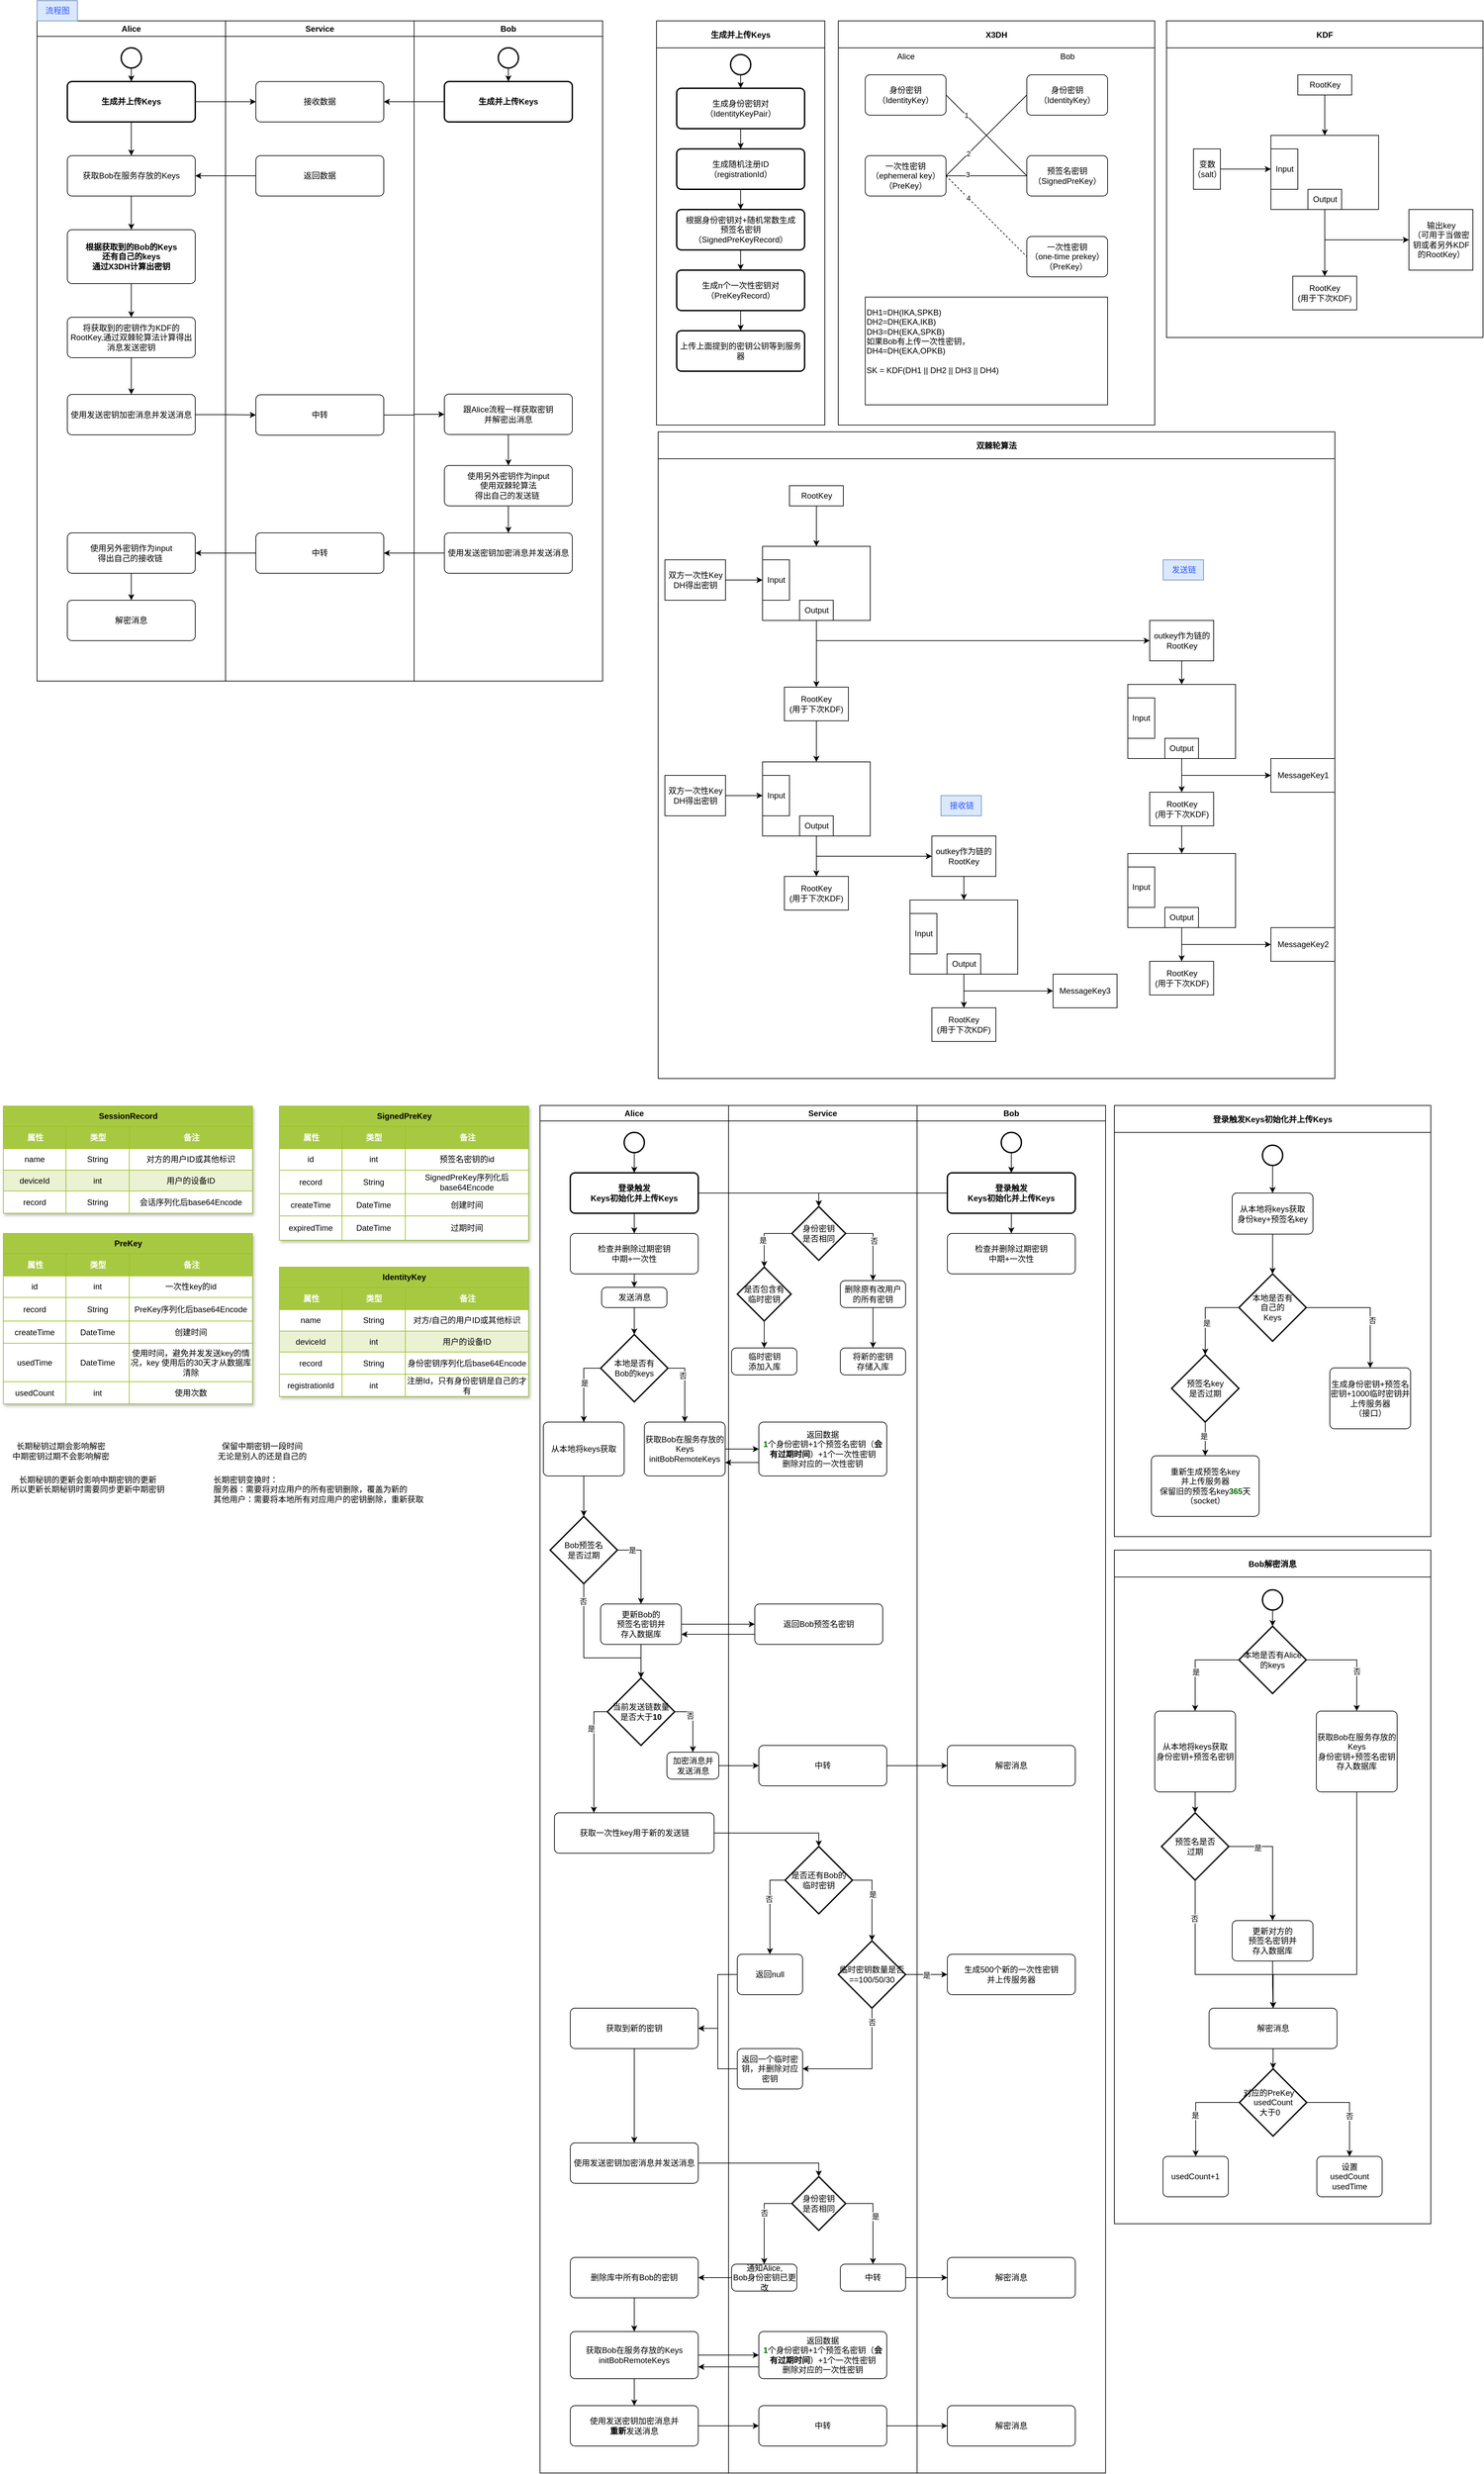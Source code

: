 <mxfile version="28.0.7">
  <diagram name="Page-1" id="gE_Jl_AhiK2FuCOz425i">
    <mxGraphModel dx="4753" dy="2503" grid="1" gridSize="10" guides="1" tooltips="1" connect="1" arrows="1" fold="1" page="1" pageScale="1" pageWidth="827" pageHeight="1169" math="0" shadow="0">
      <root>
        <mxCell id="0" />
        <mxCell id="1" parent="0" />
        <mxCell id="V8p2LZqgIIOydE5HTveQ-61" value="生成并上传Keys" style="swimlane;startSize=40;horizontal=1;containerType=tree;" parent="1" vertex="1">
          <mxGeometry x="1000" y="30" width="250" height="600" as="geometry" />
        </mxCell>
        <mxCell id="V8p2LZqgIIOydE5HTveQ-67" style="edgeStyle=orthogonalEdgeStyle;rounded=0;orthogonalLoop=1;jettySize=auto;html=1;exitX=0.5;exitY=1;exitDx=0;exitDy=0;exitPerimeter=0;" parent="V8p2LZqgIIOydE5HTveQ-61" source="V8p2LZqgIIOydE5HTveQ-65" target="V8p2LZqgIIOydE5HTveQ-66" edge="1">
          <mxGeometry relative="1" as="geometry" />
        </mxCell>
        <mxCell id="V8p2LZqgIIOydE5HTveQ-65" value="" style="strokeWidth=2;html=1;shape=mxgraph.flowchart.start_2;whiteSpace=wrap;" parent="V8p2LZqgIIOydE5HTveQ-61" vertex="1">
          <mxGeometry x="110" y="50" width="30" height="30" as="geometry" />
        </mxCell>
        <mxCell id="V8p2LZqgIIOydE5HTveQ-69" style="edgeStyle=orthogonalEdgeStyle;rounded=0;orthogonalLoop=1;jettySize=auto;html=1;exitX=0.5;exitY=1;exitDx=0;exitDy=0;entryX=0.5;entryY=0;entryDx=0;entryDy=0;" parent="V8p2LZqgIIOydE5HTveQ-61" source="V8p2LZqgIIOydE5HTveQ-66" target="V8p2LZqgIIOydE5HTveQ-72" edge="1">
          <mxGeometry relative="1" as="geometry">
            <mxPoint x="180" y="220" as="targetPoint" />
          </mxGeometry>
        </mxCell>
        <mxCell id="V8p2LZqgIIOydE5HTveQ-66" value="生成身份密钥对&lt;div&gt;（IdentityKeyPair）&lt;/div&gt;" style="rounded=1;whiteSpace=wrap;html=1;absoluteArcSize=1;arcSize=14;strokeWidth=2;" parent="V8p2LZqgIIOydE5HTveQ-61" vertex="1">
          <mxGeometry x="30" y="100" width="190" height="60" as="geometry" />
        </mxCell>
        <mxCell id="V8p2LZqgIIOydE5HTveQ-71" style="edgeStyle=orthogonalEdgeStyle;rounded=0;orthogonalLoop=1;jettySize=auto;html=1;exitX=0.5;exitY=1;exitDx=0;exitDy=0;" parent="V8p2LZqgIIOydE5HTveQ-61" source="V8p2LZqgIIOydE5HTveQ-68" target="V8p2LZqgIIOydE5HTveQ-70" edge="1">
          <mxGeometry relative="1" as="geometry" />
        </mxCell>
        <mxCell id="V8p2LZqgIIOydE5HTveQ-68" value="根据身份密钥对+随机常数生成&lt;div&gt;预签名密钥（SignedPreKeyRecord）&lt;/div&gt;" style="rounded=1;whiteSpace=wrap;html=1;absoluteArcSize=1;arcSize=14;strokeWidth=2;" parent="V8p2LZqgIIOydE5HTveQ-61" vertex="1">
          <mxGeometry x="30" y="280" width="190" height="60" as="geometry" />
        </mxCell>
        <mxCell id="V8p2LZqgIIOydE5HTveQ-75" style="edgeStyle=orthogonalEdgeStyle;rounded=0;orthogonalLoop=1;jettySize=auto;html=1;exitX=0.5;exitY=1;exitDx=0;exitDy=0;" parent="V8p2LZqgIIOydE5HTveQ-61" source="V8p2LZqgIIOydE5HTveQ-70" target="V8p2LZqgIIOydE5HTveQ-74" edge="1">
          <mxGeometry relative="1" as="geometry" />
        </mxCell>
        <mxCell id="V8p2LZqgIIOydE5HTveQ-70" value="生成n个一次性密钥对&lt;br&gt;（PreKeyRecord）" style="rounded=1;whiteSpace=wrap;html=1;absoluteArcSize=1;arcSize=14;strokeWidth=2;" parent="V8p2LZqgIIOydE5HTveQ-61" vertex="1">
          <mxGeometry x="30" y="370" width="190" height="60" as="geometry" />
        </mxCell>
        <mxCell id="V8p2LZqgIIOydE5HTveQ-73" style="edgeStyle=orthogonalEdgeStyle;rounded=0;orthogonalLoop=1;jettySize=auto;html=1;exitX=0.5;exitY=1;exitDx=0;exitDy=0;" parent="V8p2LZqgIIOydE5HTveQ-61" source="V8p2LZqgIIOydE5HTveQ-72" target="V8p2LZqgIIOydE5HTveQ-68" edge="1">
          <mxGeometry relative="1" as="geometry" />
        </mxCell>
        <mxCell id="V8p2LZqgIIOydE5HTveQ-72" value="生成随机注册ID&lt;br&gt;（registrationId）" style="rounded=1;whiteSpace=wrap;html=1;absoluteArcSize=1;arcSize=14;strokeWidth=2;" parent="V8p2LZqgIIOydE5HTveQ-61" vertex="1">
          <mxGeometry x="30" y="190" width="190" height="60" as="geometry" />
        </mxCell>
        <mxCell id="V8p2LZqgIIOydE5HTveQ-74" value="上传上面提到的密钥公钥等到服务器" style="rounded=1;whiteSpace=wrap;html=1;absoluteArcSize=1;arcSize=14;strokeWidth=2;" parent="V8p2LZqgIIOydE5HTveQ-61" vertex="1">
          <mxGeometry x="30" y="460" width="190" height="60" as="geometry" />
        </mxCell>
        <mxCell id="V8p2LZqgIIOydE5HTveQ-86" value="" style="group" parent="1" vertex="1" connectable="0">
          <mxGeometry x="80" y="30" width="840" height="980" as="geometry" />
        </mxCell>
        <mxCell id="V8p2LZqgIIOydE5HTveQ-21" value="Alice" style="swimlane;whiteSpace=wrap" parent="V8p2LZqgIIOydE5HTveQ-86" vertex="1">
          <mxGeometry width="280" height="980" as="geometry" />
        </mxCell>
        <mxCell id="V8p2LZqgIIOydE5HTveQ-78" style="edgeStyle=orthogonalEdgeStyle;rounded=0;orthogonalLoop=1;jettySize=auto;html=1;exitX=0.5;exitY=1;exitDx=0;exitDy=0;exitPerimeter=0;" parent="V8p2LZqgIIOydE5HTveQ-21" source="V8p2LZqgIIOydE5HTveQ-60" target="V8p2LZqgIIOydE5HTveQ-77" edge="1">
          <mxGeometry relative="1" as="geometry" />
        </mxCell>
        <mxCell id="V8p2LZqgIIOydE5HTveQ-60" value="" style="strokeWidth=2;html=1;shape=mxgraph.flowchart.start_2;whiteSpace=wrap;" parent="V8p2LZqgIIOydE5HTveQ-21" vertex="1">
          <mxGeometry x="125" y="40" width="30" height="30" as="geometry" />
        </mxCell>
        <mxCell id="V8p2LZqgIIOydE5HTveQ-89" style="edgeStyle=orthogonalEdgeStyle;rounded=0;orthogonalLoop=1;jettySize=auto;html=1;exitX=0.5;exitY=1;exitDx=0;exitDy=0;" parent="V8p2LZqgIIOydE5HTveQ-21" source="V8p2LZqgIIOydE5HTveQ-77" target="V8p2LZqgIIOydE5HTveQ-85" edge="1">
          <mxGeometry relative="1" as="geometry" />
        </mxCell>
        <mxCell id="V8p2LZqgIIOydE5HTveQ-77" value="&lt;span style=&quot;font-weight: 700; text-wrap-mode: nowrap;&quot;&gt;生成并上传Keys&lt;/span&gt;" style="rounded=1;whiteSpace=wrap;html=1;absoluteArcSize=1;arcSize=14;strokeWidth=2;" parent="V8p2LZqgIIOydE5HTveQ-21" vertex="1">
          <mxGeometry x="45" y="90" width="190" height="60" as="geometry" />
        </mxCell>
        <mxCell id="xNrX6KRHu17jHrZVfqm7-13" style="edgeStyle=orthogonalEdgeStyle;rounded=0;orthogonalLoop=1;jettySize=auto;html=1;exitX=0.5;exitY=1;exitDx=0;exitDy=0;" parent="V8p2LZqgIIOydE5HTveQ-21" source="V8p2LZqgIIOydE5HTveQ-85" target="xNrX6KRHu17jHrZVfqm7-12" edge="1">
          <mxGeometry relative="1" as="geometry" />
        </mxCell>
        <mxCell id="V8p2LZqgIIOydE5HTveQ-85" value="获取Bob在服务存放的Keys" style="rounded=1;whiteSpace=wrap;html=1;absoluteArcSize=1;arcSize=14;strokeWidth=1;" parent="V8p2LZqgIIOydE5HTveQ-21" vertex="1">
          <mxGeometry x="45" y="200" width="190" height="60" as="geometry" />
        </mxCell>
        <mxCell id="xNrX6KRHu17jHrZVfqm7-153" style="edgeStyle=orthogonalEdgeStyle;rounded=0;orthogonalLoop=1;jettySize=auto;html=1;exitX=0.5;exitY=1;exitDx=0;exitDy=0;" parent="V8p2LZqgIIOydE5HTveQ-21" source="xNrX6KRHu17jHrZVfqm7-12" target="xNrX6KRHu17jHrZVfqm7-152" edge="1">
          <mxGeometry relative="1" as="geometry" />
        </mxCell>
        <mxCell id="xNrX6KRHu17jHrZVfqm7-12" value="&lt;b&gt;根据获取到的Bob的Keys&lt;br&gt;还有自己的keys&lt;br&gt;通过X3DH计算出密钥&lt;/b&gt;" style="rounded=1;whiteSpace=wrap;html=1;absoluteArcSize=1;arcSize=14;strokeWidth=1;" parent="V8p2LZqgIIOydE5HTveQ-21" vertex="1">
          <mxGeometry x="45" y="310" width="190" height="80" as="geometry" />
        </mxCell>
        <mxCell id="xNrX6KRHu17jHrZVfqm7-155" style="edgeStyle=orthogonalEdgeStyle;rounded=0;orthogonalLoop=1;jettySize=auto;html=1;" parent="V8p2LZqgIIOydE5HTveQ-21" source="xNrX6KRHu17jHrZVfqm7-152" target="xNrX6KRHu17jHrZVfqm7-154" edge="1">
          <mxGeometry relative="1" as="geometry" />
        </mxCell>
        <mxCell id="xNrX6KRHu17jHrZVfqm7-152" value="将获取到的密钥作为KDF的RootKey,通过双棘轮算法计算得出消息发送密钥" style="rounded=1;whiteSpace=wrap;html=1;absoluteArcSize=1;arcSize=14;strokeWidth=1;" parent="V8p2LZqgIIOydE5HTveQ-21" vertex="1">
          <mxGeometry x="45" y="440" width="190" height="60" as="geometry" />
        </mxCell>
        <mxCell id="xNrX6KRHu17jHrZVfqm7-154" value="使用发送密钥加密消息并发送消息" style="rounded=1;whiteSpace=wrap;html=1;absoluteArcSize=1;arcSize=14;strokeWidth=1;" parent="V8p2LZqgIIOydE5HTveQ-21" vertex="1">
          <mxGeometry x="45" y="554.5" width="190" height="60" as="geometry" />
        </mxCell>
        <mxCell id="xNrX6KRHu17jHrZVfqm7-169" style="edgeStyle=orthogonalEdgeStyle;rounded=0;orthogonalLoop=1;jettySize=auto;html=1;" parent="V8p2LZqgIIOydE5HTveQ-21" source="xNrX6KRHu17jHrZVfqm7-166" target="xNrX6KRHu17jHrZVfqm7-168" edge="1">
          <mxGeometry relative="1" as="geometry" />
        </mxCell>
        <mxCell id="xNrX6KRHu17jHrZVfqm7-166" value="使用另外密钥作为input&lt;div&gt;得出自己的接收链&amp;nbsp;&lt;/div&gt;" style="rounded=1;whiteSpace=wrap;html=1;absoluteArcSize=1;arcSize=14;strokeWidth=1;" parent="V8p2LZqgIIOydE5HTveQ-21" vertex="1">
          <mxGeometry x="45" y="760" width="190" height="60" as="geometry" />
        </mxCell>
        <mxCell id="xNrX6KRHu17jHrZVfqm7-168" value="解密消息" style="rounded=1;whiteSpace=wrap;html=1;absoluteArcSize=1;arcSize=14;strokeWidth=1;" parent="V8p2LZqgIIOydE5HTveQ-21" vertex="1">
          <mxGeometry x="45" y="860" width="190" height="60" as="geometry" />
        </mxCell>
        <mxCell id="V8p2LZqgIIOydE5HTveQ-30" value="Service" style="swimlane;whiteSpace=wrap;startSize=23;" parent="V8p2LZqgIIOydE5HTveQ-86" vertex="1">
          <mxGeometry x="280" width="280" height="980" as="geometry" />
        </mxCell>
        <mxCell id="V8p2LZqgIIOydE5HTveQ-81" value="接收数据" style="rounded=1;whiteSpace=wrap;html=1;absoluteArcSize=1;arcSize=14;strokeWidth=1;" parent="V8p2LZqgIIOydE5HTveQ-30" vertex="1">
          <mxGeometry x="45" y="90" width="190" height="60" as="geometry" />
        </mxCell>
        <mxCell id="V8p2LZqgIIOydE5HTveQ-87" value="返回数据" style="rounded=1;whiteSpace=wrap;html=1;absoluteArcSize=1;arcSize=14;strokeWidth=1;" parent="V8p2LZqgIIOydE5HTveQ-30" vertex="1">
          <mxGeometry x="45" y="200" width="190" height="60" as="geometry" />
        </mxCell>
        <mxCell id="xNrX6KRHu17jHrZVfqm7-156" value="中转" style="rounded=1;whiteSpace=wrap;html=1;absoluteArcSize=1;arcSize=14;strokeWidth=1;" parent="V8p2LZqgIIOydE5HTveQ-30" vertex="1">
          <mxGeometry x="45" y="555" width="190" height="60" as="geometry" />
        </mxCell>
        <mxCell id="xNrX6KRHu17jHrZVfqm7-164" value="中转" style="rounded=1;whiteSpace=wrap;html=1;absoluteArcSize=1;arcSize=14;strokeWidth=1;" parent="V8p2LZqgIIOydE5HTveQ-30" vertex="1">
          <mxGeometry x="45" y="760" width="190" height="60" as="geometry" />
        </mxCell>
        <mxCell id="V8p2LZqgIIOydE5HTveQ-49" value="Bob" style="swimlane;whiteSpace=wrap" parent="V8p2LZqgIIOydE5HTveQ-86" vertex="1">
          <mxGeometry x="560" width="280" height="980" as="geometry" />
        </mxCell>
        <mxCell id="V8p2LZqgIIOydE5HTveQ-79" style="edgeStyle=orthogonalEdgeStyle;rounded=0;orthogonalLoop=1;jettySize=auto;html=1;exitX=0.5;exitY=1;exitDx=0;exitDy=0;exitPerimeter=0;" parent="V8p2LZqgIIOydE5HTveQ-49" source="V8p2LZqgIIOydE5HTveQ-58" target="V8p2LZqgIIOydE5HTveQ-76" edge="1">
          <mxGeometry relative="1" as="geometry" />
        </mxCell>
        <mxCell id="V8p2LZqgIIOydE5HTveQ-58" value="" style="strokeWidth=2;html=1;shape=mxgraph.flowchart.start_2;whiteSpace=wrap;" parent="V8p2LZqgIIOydE5HTveQ-49" vertex="1">
          <mxGeometry x="125" y="40" width="30" height="30" as="geometry" />
        </mxCell>
        <mxCell id="V8p2LZqgIIOydE5HTveQ-76" value="&lt;span style=&quot;font-weight: 700; text-wrap-mode: nowrap;&quot;&gt;生成并上传Keys&lt;/span&gt;" style="rounded=1;whiteSpace=wrap;html=1;absoluteArcSize=1;arcSize=14;strokeWidth=2;" parent="V8p2LZqgIIOydE5HTveQ-49" vertex="1">
          <mxGeometry x="45" y="90" width="190" height="60" as="geometry" />
        </mxCell>
        <mxCell id="xNrX6KRHu17jHrZVfqm7-161" style="edgeStyle=orthogonalEdgeStyle;rounded=0;orthogonalLoop=1;jettySize=auto;html=1;" parent="V8p2LZqgIIOydE5HTveQ-49" source="xNrX6KRHu17jHrZVfqm7-158" target="xNrX6KRHu17jHrZVfqm7-160" edge="1">
          <mxGeometry relative="1" as="geometry" />
        </mxCell>
        <mxCell id="xNrX6KRHu17jHrZVfqm7-158" value="跟Alice流程一样获取密钥&lt;div&gt;并解密出消息&lt;/div&gt;" style="rounded=1;whiteSpace=wrap;html=1;absoluteArcSize=1;arcSize=14;strokeWidth=1;" parent="V8p2LZqgIIOydE5HTveQ-49" vertex="1">
          <mxGeometry x="45" y="554" width="190" height="60" as="geometry" />
        </mxCell>
        <mxCell id="xNrX6KRHu17jHrZVfqm7-163" style="edgeStyle=orthogonalEdgeStyle;rounded=0;orthogonalLoop=1;jettySize=auto;html=1;" parent="V8p2LZqgIIOydE5HTveQ-49" source="xNrX6KRHu17jHrZVfqm7-160" target="xNrX6KRHu17jHrZVfqm7-162" edge="1">
          <mxGeometry relative="1" as="geometry" />
        </mxCell>
        <mxCell id="xNrX6KRHu17jHrZVfqm7-160" value="使用另外密钥作为input&lt;div&gt;使用双棘轮算法&lt;br&gt;&lt;div&gt;得出自己的发送链&amp;nbsp;&lt;/div&gt;&lt;/div&gt;" style="rounded=1;whiteSpace=wrap;html=1;absoluteArcSize=1;arcSize=14;strokeWidth=1;" parent="V8p2LZqgIIOydE5HTveQ-49" vertex="1">
          <mxGeometry x="45" y="660" width="190" height="60" as="geometry" />
        </mxCell>
        <mxCell id="xNrX6KRHu17jHrZVfqm7-162" value="使用发送密钥加密消息并发送消息" style="rounded=1;whiteSpace=wrap;html=1;absoluteArcSize=1;arcSize=14;strokeWidth=1;" parent="V8p2LZqgIIOydE5HTveQ-49" vertex="1">
          <mxGeometry x="45" y="760" width="190" height="60" as="geometry" />
        </mxCell>
        <mxCell id="V8p2LZqgIIOydE5HTveQ-83" style="edgeStyle=orthogonalEdgeStyle;rounded=0;orthogonalLoop=1;jettySize=auto;html=1;exitX=1;exitY=0.5;exitDx=0;exitDy=0;" parent="V8p2LZqgIIOydE5HTveQ-86" source="V8p2LZqgIIOydE5HTveQ-77" target="V8p2LZqgIIOydE5HTveQ-81" edge="1">
          <mxGeometry relative="1" as="geometry" />
        </mxCell>
        <mxCell id="V8p2LZqgIIOydE5HTveQ-82" style="edgeStyle=orthogonalEdgeStyle;rounded=0;orthogonalLoop=1;jettySize=auto;html=1;exitX=0;exitY=0.5;exitDx=0;exitDy=0;" parent="V8p2LZqgIIOydE5HTveQ-86" source="V8p2LZqgIIOydE5HTveQ-76" target="V8p2LZqgIIOydE5HTveQ-81" edge="1">
          <mxGeometry relative="1" as="geometry" />
        </mxCell>
        <mxCell id="V8p2LZqgIIOydE5HTveQ-88" style="edgeStyle=orthogonalEdgeStyle;rounded=0;orthogonalLoop=1;jettySize=auto;html=1;exitX=0;exitY=0.5;exitDx=0;exitDy=0;" parent="V8p2LZqgIIOydE5HTveQ-86" source="V8p2LZqgIIOydE5HTveQ-87" target="V8p2LZqgIIOydE5HTveQ-85" edge="1">
          <mxGeometry relative="1" as="geometry" />
        </mxCell>
        <mxCell id="xNrX6KRHu17jHrZVfqm7-157" style="edgeStyle=orthogonalEdgeStyle;rounded=0;orthogonalLoop=1;jettySize=auto;html=1;" parent="V8p2LZqgIIOydE5HTveQ-86" source="xNrX6KRHu17jHrZVfqm7-154" target="xNrX6KRHu17jHrZVfqm7-156" edge="1">
          <mxGeometry relative="1" as="geometry" />
        </mxCell>
        <mxCell id="xNrX6KRHu17jHrZVfqm7-159" style="edgeStyle=orthogonalEdgeStyle;rounded=0;orthogonalLoop=1;jettySize=auto;html=1;exitX=1;exitY=0.5;exitDx=0;exitDy=0;" parent="V8p2LZqgIIOydE5HTveQ-86" source="xNrX6KRHu17jHrZVfqm7-156" target="xNrX6KRHu17jHrZVfqm7-158" edge="1">
          <mxGeometry relative="1" as="geometry" />
        </mxCell>
        <mxCell id="xNrX6KRHu17jHrZVfqm7-165" style="edgeStyle=orthogonalEdgeStyle;rounded=0;orthogonalLoop=1;jettySize=auto;html=1;" parent="V8p2LZqgIIOydE5HTveQ-86" source="xNrX6KRHu17jHrZVfqm7-162" target="xNrX6KRHu17jHrZVfqm7-164" edge="1">
          <mxGeometry relative="1" as="geometry" />
        </mxCell>
        <mxCell id="xNrX6KRHu17jHrZVfqm7-167" style="edgeStyle=orthogonalEdgeStyle;rounded=0;orthogonalLoop=1;jettySize=auto;html=1;" parent="V8p2LZqgIIOydE5HTveQ-86" source="xNrX6KRHu17jHrZVfqm7-164" target="xNrX6KRHu17jHrZVfqm7-166" edge="1">
          <mxGeometry relative="1" as="geometry" />
        </mxCell>
        <mxCell id="V8p2LZqgIIOydE5HTveQ-91" value="X3DH" style="swimlane;startSize=40;horizontal=1;containerType=tree;" parent="1" vertex="1">
          <mxGeometry x="1270" y="30" width="470" height="600" as="geometry" />
        </mxCell>
        <mxCell id="xNrX6KRHu17jHrZVfqm7-1" style="rounded=0;orthogonalLoop=1;jettySize=auto;html=1;exitX=1;exitY=0.5;exitDx=0;exitDy=0;entryX=0;entryY=0.5;entryDx=0;entryDy=0;endArrow=none;startFill=0;" parent="V8p2LZqgIIOydE5HTveQ-91" source="V8p2LZqgIIOydE5HTveQ-103" target="V8p2LZqgIIOydE5HTveQ-106" edge="1">
          <mxGeometry relative="1" as="geometry" />
        </mxCell>
        <mxCell id="xNrX6KRHu17jHrZVfqm7-2" value="1" style="edgeLabel;html=1;align=center;verticalAlign=middle;resizable=0;points=[];" parent="xNrX6KRHu17jHrZVfqm7-1" vertex="1" connectable="0">
          <mxGeometry x="-0.09" y="2" relative="1" as="geometry">
            <mxPoint x="-26" y="-23" as="offset" />
          </mxGeometry>
        </mxCell>
        <mxCell id="V8p2LZqgIIOydE5HTveQ-103" value="身份密钥&lt;br&gt;（IdentityKey）" style="rounded=1;whiteSpace=wrap;html=1;absoluteArcSize=1;arcSize=14;strokeWidth=1;" parent="V8p2LZqgIIOydE5HTveQ-91" vertex="1">
          <mxGeometry x="40" y="80" width="120" height="60" as="geometry" />
        </mxCell>
        <mxCell id="V8p2LZqgIIOydE5HTveQ-104" value="身份密钥&lt;br&gt;（IdentityKey）" style="rounded=1;whiteSpace=wrap;html=1;absoluteArcSize=1;arcSize=14;strokeWidth=1;" parent="V8p2LZqgIIOydE5HTveQ-91" vertex="1">
          <mxGeometry x="280" y="80" width="120" height="60" as="geometry" />
        </mxCell>
        <mxCell id="xNrX6KRHu17jHrZVfqm7-5" style="rounded=0;orthogonalLoop=1;jettySize=auto;html=1;exitX=1;exitY=0.5;exitDx=0;exitDy=0;entryX=0;entryY=0.5;entryDx=0;entryDy=0;endArrow=none;startFill=0;" parent="V8p2LZqgIIOydE5HTveQ-91" source="V8p2LZqgIIOydE5HTveQ-105" target="V8p2LZqgIIOydE5HTveQ-104" edge="1">
          <mxGeometry relative="1" as="geometry" />
        </mxCell>
        <mxCell id="xNrX6KRHu17jHrZVfqm7-6" value="2" style="edgeLabel;html=1;align=center;verticalAlign=middle;resizable=0;points=[];" parent="xNrX6KRHu17jHrZVfqm7-5" vertex="1" connectable="0">
          <mxGeometry x="-0.446" relative="1" as="geometry">
            <mxPoint as="offset" />
          </mxGeometry>
        </mxCell>
        <mxCell id="xNrX6KRHu17jHrZVfqm7-9" style="rounded=0;orthogonalLoop=1;jettySize=auto;html=1;exitX=1;exitY=0.5;exitDx=0;exitDy=0;entryX=0;entryY=0.5;entryDx=0;entryDy=0;endArrow=none;startFill=0;dashed=1;" parent="V8p2LZqgIIOydE5HTveQ-91" source="V8p2LZqgIIOydE5HTveQ-105" target="V8p2LZqgIIOydE5HTveQ-107" edge="1">
          <mxGeometry relative="1" as="geometry" />
        </mxCell>
        <mxCell id="xNrX6KRHu17jHrZVfqm7-10" value="4" style="edgeLabel;html=1;align=center;verticalAlign=middle;resizable=0;points=[];" parent="xNrX6KRHu17jHrZVfqm7-9" vertex="1" connectable="0">
          <mxGeometry x="-0.45" relative="1" as="geometry">
            <mxPoint as="offset" />
          </mxGeometry>
        </mxCell>
        <mxCell id="V8p2LZqgIIOydE5HTveQ-105" value="一次性密钥&lt;br&gt;（ephemeral key）&lt;br&gt;&lt;div&gt;（PreKey）&lt;/div&gt;" style="rounded=1;whiteSpace=wrap;html=1;absoluteArcSize=1;arcSize=14;strokeWidth=1;" parent="V8p2LZqgIIOydE5HTveQ-91" vertex="1">
          <mxGeometry x="40" y="200" width="120" height="60" as="geometry" />
        </mxCell>
        <mxCell id="V8p2LZqgIIOydE5HTveQ-106" value="预签名密钥&lt;br&gt;（SignedPreKey）" style="rounded=1;whiteSpace=wrap;html=1;absoluteArcSize=1;arcSize=14;strokeWidth=1;" parent="V8p2LZqgIIOydE5HTveQ-91" vertex="1">
          <mxGeometry x="280" y="200" width="120" height="60" as="geometry" />
        </mxCell>
        <mxCell id="V8p2LZqgIIOydE5HTveQ-107" value="一次性密钥&lt;div&gt;&lt;span class=&quot;eusoft-eudic-chrome-extension-translate-content eusoft-eudic-chrome-extension-translate-content-style-italic quote&quot;&gt;（one-time prekey）&lt;br class=&quot;ng-star-inserted&quot;&gt;&lt;span class=&quot;eusoft-eudic-chrome-extension-translate-topbottom-space ng-star-inserted&quot;&gt;&lt;/span&gt;&lt;span class=&quot;eusoft-eudic-chrome-extension-translate-topbottom-space ng-star-inserted&quot;&gt;&lt;/span&gt;&lt;span class=&quot;eusoft-eudic-translate-loading-tag&quot;&gt;&lt;/span&gt;&lt;/span&gt;&lt;div data-eusoft-did-translate-attribute-en=&quot;1&quot;&gt;（PreKey）&lt;span class=&quot;eusoft-eudic-chrome-extension-translate-content eusoft-eudic-chrome-extension-translate-content-style-italic quote&quot;&gt;&lt;span class=&quot;eusoft-eudic-chrome-extension-translate-white-space ng-star-inserted&quot;&gt;&amp;nbsp;&lt;/span&gt;&lt;span class=&quot;eusoft-eudic-translate-loading-tag&quot;&gt;&lt;/span&gt;&lt;/span&gt;&lt;/div&gt;&lt;/div&gt;" style="rounded=1;whiteSpace=wrap;html=1;absoluteArcSize=1;arcSize=14;strokeWidth=1;" parent="V8p2LZqgIIOydE5HTveQ-91" vertex="1">
          <mxGeometry x="280" y="320" width="120" height="60" as="geometry" />
        </mxCell>
        <mxCell id="V8p2LZqgIIOydE5HTveQ-108" value="Alice" style="text;html=1;align=center;verticalAlign=middle;resizable=0;points=[];autosize=1;strokeColor=none;fillColor=none;" parent="V8p2LZqgIIOydE5HTveQ-91" vertex="1">
          <mxGeometry x="75" y="38" width="50" height="30" as="geometry" />
        </mxCell>
        <mxCell id="V8p2LZqgIIOydE5HTveQ-109" value="Bob" style="text;html=1;align=center;verticalAlign=middle;resizable=0;points=[];autosize=1;strokeColor=none;fillColor=none;" parent="V8p2LZqgIIOydE5HTveQ-91" vertex="1">
          <mxGeometry x="320" y="38" width="40" height="30" as="geometry" />
        </mxCell>
        <mxCell id="xNrX6KRHu17jHrZVfqm7-7" style="rounded=0;orthogonalLoop=1;jettySize=auto;html=1;exitX=1;exitY=0.5;exitDx=0;exitDy=0;endArrow=none;startFill=0;entryX=0;entryY=0.5;entryDx=0;entryDy=0;" parent="V8p2LZqgIIOydE5HTveQ-91" source="V8p2LZqgIIOydE5HTveQ-105" target="V8p2LZqgIIOydE5HTveQ-106" edge="1">
          <mxGeometry relative="1" as="geometry">
            <mxPoint x="260" y="240" as="targetPoint" />
          </mxGeometry>
        </mxCell>
        <mxCell id="xNrX6KRHu17jHrZVfqm7-8" value="3" style="edgeLabel;html=1;align=center;verticalAlign=middle;resizable=0;points=[];" parent="xNrX6KRHu17jHrZVfqm7-7" vertex="1" connectable="0">
          <mxGeometry x="-0.473" y="2" relative="1" as="geometry">
            <mxPoint as="offset" />
          </mxGeometry>
        </mxCell>
        <mxCell id="xNrX6KRHu17jHrZVfqm7-11" value="DH1=DH(IKA,SPKB)&lt;br&gt;DH2=DH(EKA,IKB)&lt;div&gt;DH3=DH(EKA,SPKB)&lt;/div&gt;&lt;div&gt;如果Bob有上传一次性密钥，&lt;/div&gt;&lt;div data-eusoft-did-translate-attribute-en=&quot;1&quot;&gt;DH4=DH(EKA,OPKB)&lt;span style=&quot;display: none !important;&quot; class=&quot;eusoft-eudic-chrome-extension-translate-content eusoft-eudic-chrome-extension-translate-content-style-italic quote&quot;&gt;&lt;span class=&quot;eusoft-eudic-chrome-extension-translate-white-space ng-star-inserted&quot;&gt;&amp;nbsp;&lt;/span&gt;&lt;span style=&quot;text-decoration-color: rgb(32, 33, 36); font-size: 0.8em !important;&quot; class=&quot;eusoft-eudic-chrome-extension-translate-item eusoft-eudic-chrome-extension-translate-inner-content ng-star-inserted&quot;&gt;&lt;span&gt;DH4=DH（EKA，OK）&lt;/span&gt;&lt;/span&gt;&lt;/span&gt;&lt;/div&gt;&lt;div data-eusoft-did-translate-attribute-en=&quot;1&quot;&gt;&lt;br&gt;&lt;/div&gt;&lt;div data-eusoft-did-translate-attribute-en=&quot;1&quot;&gt;SK = KDF(DH1 || DH2 || DH3 || DH4)&lt;/div&gt;&lt;div data-eusoft-did-translate-attribute-en=&quot;1&quot;&gt;&lt;br&gt;&lt;/div&gt;&lt;div&gt;&lt;div&gt;&lt;br&gt;&lt;/div&gt;&lt;/div&gt;" style="whiteSpace=wrap;html=1;align=left;" parent="V8p2LZqgIIOydE5HTveQ-91" vertex="1">
          <mxGeometry x="40" y="410" width="360" height="160" as="geometry" />
        </mxCell>
        <mxCell id="xNrX6KRHu17jHrZVfqm7-14" value="KDF" style="swimlane;startSize=40;horizontal=1;containerType=tree;" parent="1" vertex="1">
          <mxGeometry x="1757.5" y="30" width="470" height="470" as="geometry" />
        </mxCell>
        <mxCell id="xNrX6KRHu17jHrZVfqm7-35" style="edgeStyle=orthogonalEdgeStyle;rounded=0;orthogonalLoop=1;jettySize=auto;html=1;exitX=0.5;exitY=1;exitDx=0;exitDy=0;entryX=0.5;entryY=0;entryDx=0;entryDy=0;" parent="xNrX6KRHu17jHrZVfqm7-14" source="xNrX6KRHu17jHrZVfqm7-32" target="xNrX6KRHu17jHrZVfqm7-30" edge="1">
          <mxGeometry relative="1" as="geometry" />
        </mxCell>
        <mxCell id="xNrX6KRHu17jHrZVfqm7-32" value="RootKey" style="whiteSpace=wrap;html=1;" parent="xNrX6KRHu17jHrZVfqm7-14" vertex="1">
          <mxGeometry x="195" y="80" width="80" height="30" as="geometry" />
        </mxCell>
        <mxCell id="xNrX6KRHu17jHrZVfqm7-40" style="edgeStyle=orthogonalEdgeStyle;rounded=0;orthogonalLoop=1;jettySize=auto;html=1;exitX=1;exitY=0.5;exitDx=0;exitDy=0;entryX=0;entryY=0.5;entryDx=0;entryDy=0;" parent="xNrX6KRHu17jHrZVfqm7-14" source="xNrX6KRHu17jHrZVfqm7-39" target="xNrX6KRHu17jHrZVfqm7-36" edge="1">
          <mxGeometry relative="1" as="geometry" />
        </mxCell>
        <mxCell id="xNrX6KRHu17jHrZVfqm7-39" value="变数&lt;br&gt;（salt）" style="whiteSpace=wrap;html=1;" parent="xNrX6KRHu17jHrZVfqm7-14" vertex="1">
          <mxGeometry x="40" y="190" width="40" height="60" as="geometry" />
        </mxCell>
        <mxCell id="xNrX6KRHu17jHrZVfqm7-41" value="" style="group" parent="xNrX6KRHu17jHrZVfqm7-14" vertex="1" connectable="0">
          <mxGeometry x="155" y="170" width="160" height="110" as="geometry" />
        </mxCell>
        <mxCell id="xNrX6KRHu17jHrZVfqm7-30" value="" style="whiteSpace=wrap;html=1;" parent="xNrX6KRHu17jHrZVfqm7-41" vertex="1">
          <mxGeometry width="160" height="110" as="geometry" />
        </mxCell>
        <mxCell id="xNrX6KRHu17jHrZVfqm7-36" value="Input" style="whiteSpace=wrap;html=1;" parent="xNrX6KRHu17jHrZVfqm7-41" vertex="1">
          <mxGeometry y="20" width="40" height="60" as="geometry" />
        </mxCell>
        <mxCell id="xNrX6KRHu17jHrZVfqm7-37" value="Output" style="whiteSpace=wrap;html=1;" parent="xNrX6KRHu17jHrZVfqm7-41" vertex="1">
          <mxGeometry x="55" y="80" width="50" height="30" as="geometry" />
        </mxCell>
        <mxCell id="xNrX6KRHu17jHrZVfqm7-42" value="RootKey&lt;div&gt;(用于下次KDF)&lt;span style=&quot;display: none !important;&quot; class=&quot;eusoft-eudic-chrome-extension-translate-content eusoft-eudic-chrome-extension-translate-content-style-italic quote&quot;&gt;&lt;span class=&quot;eusoft-eudic-chrome-extension-translate-white-space ng-star-inserted&quot;&gt;&amp;nbsp;&lt;/span&gt;&lt;span style=&quot;text-decoration-color: #202124FF !important; font-size: 0.8em !important;&quot; class=&quot;eusoft-eudic-chrome-extension-translate-item eusoft-eudic-chrome-extension-translate-inner-content ng-star-inserted&quot;&gt;&lt;span&gt;根键&lt;/span&gt;&lt;/span&gt;&lt;/span&gt;&lt;/div&gt;" style="whiteSpace=wrap;html=1;" parent="xNrX6KRHu17jHrZVfqm7-14" vertex="1">
          <mxGeometry x="187.5" y="379" width="95" height="50" as="geometry" />
        </mxCell>
        <mxCell id="xNrX6KRHu17jHrZVfqm7-43" style="edgeStyle=orthogonalEdgeStyle;rounded=0;orthogonalLoop=1;jettySize=auto;html=1;exitX=0.5;exitY=1;exitDx=0;exitDy=0;" parent="xNrX6KRHu17jHrZVfqm7-14" source="xNrX6KRHu17jHrZVfqm7-37" target="xNrX6KRHu17jHrZVfqm7-42" edge="1">
          <mxGeometry relative="1" as="geometry">
            <Array as="points">
              <mxPoint x="235" y="340" />
              <mxPoint x="235" y="340" />
            </Array>
          </mxGeometry>
        </mxCell>
        <mxCell id="xNrX6KRHu17jHrZVfqm7-57" value="输出key&lt;div&gt;&lt;span style=&quot;display: none !important;&quot; class=&quot;eusoft-eudic-chrome-extension-translate-content eusoft-eudic-chrome-extension-translate-content-style-italic quote&quot;&gt;&lt;span class=&quot;eusoft-eudic-chrome-extension-translate-white-space ng-star-inserted&quot;&gt;&amp;nbsp;&lt;/span&gt;&lt;span style=&quot;text-decoration-color: rgb(32, 33, 36); font-size: 0.8em !important;&quot; class=&quot;eusoft-eudic-chrome-extension-translate-item eusoft-eudic-chrome-extension-translate-inner-content ng-star-inserted&quot;&gt;&lt;span&gt;根键&lt;/span&gt;&lt;/span&gt;&lt;/span&gt;&lt;/div&gt;&lt;div&gt;（可用于当做密钥或者另外KDF的RootKey）&lt;/div&gt;" style="whiteSpace=wrap;html=1;" parent="xNrX6KRHu17jHrZVfqm7-14" vertex="1">
          <mxGeometry x="360" y="280" width="95" height="90" as="geometry" />
        </mxCell>
        <mxCell id="xNrX6KRHu17jHrZVfqm7-58" style="edgeStyle=orthogonalEdgeStyle;rounded=0;orthogonalLoop=1;jettySize=auto;html=1;entryX=0;entryY=0.5;entryDx=0;entryDy=0;" parent="xNrX6KRHu17jHrZVfqm7-14" source="xNrX6KRHu17jHrZVfqm7-30" target="xNrX6KRHu17jHrZVfqm7-57" edge="1">
          <mxGeometry relative="1" as="geometry">
            <mxPoint x="310" y="320" as="targetPoint" />
            <Array as="points">
              <mxPoint x="235" y="325" />
            </Array>
          </mxGeometry>
        </mxCell>
        <mxCell id="xNrX6KRHu17jHrZVfqm7-59" value="双棘轮算法" style="swimlane;startSize=40;horizontal=1;containerType=tree;" parent="1" vertex="1">
          <mxGeometry x="1002.5" y="640" width="1005" height="960" as="geometry" />
        </mxCell>
        <mxCell id="xNrX6KRHu17jHrZVfqm7-60" style="edgeStyle=orthogonalEdgeStyle;rounded=0;orthogonalLoop=1;jettySize=auto;html=1;exitX=0.5;exitY=1;exitDx=0;exitDy=0;entryX=0.5;entryY=0;entryDx=0;entryDy=0;" parent="xNrX6KRHu17jHrZVfqm7-59" source="xNrX6KRHu17jHrZVfqm7-61" target="xNrX6KRHu17jHrZVfqm7-65" edge="1">
          <mxGeometry relative="1" as="geometry" />
        </mxCell>
        <mxCell id="xNrX6KRHu17jHrZVfqm7-61" value="RootKey" style="whiteSpace=wrap;html=1;" parent="xNrX6KRHu17jHrZVfqm7-59" vertex="1">
          <mxGeometry x="195" y="80" width="80" height="30" as="geometry" />
        </mxCell>
        <mxCell id="xNrX6KRHu17jHrZVfqm7-62" style="edgeStyle=orthogonalEdgeStyle;rounded=0;orthogonalLoop=1;jettySize=auto;html=1;exitX=1;exitY=0.5;exitDx=0;exitDy=0;entryX=0;entryY=0.5;entryDx=0;entryDy=0;" parent="xNrX6KRHu17jHrZVfqm7-59" source="xNrX6KRHu17jHrZVfqm7-63" target="xNrX6KRHu17jHrZVfqm7-66" edge="1">
          <mxGeometry relative="1" as="geometry" />
        </mxCell>
        <mxCell id="xNrX6KRHu17jHrZVfqm7-63" value="双方一次性Key&lt;div&gt;DH得出密钥&lt;/div&gt;" style="whiteSpace=wrap;html=1;" parent="xNrX6KRHu17jHrZVfqm7-59" vertex="1">
          <mxGeometry x="10" y="190" width="90" height="60" as="geometry" />
        </mxCell>
        <mxCell id="xNrX6KRHu17jHrZVfqm7-64" value="" style="group" parent="xNrX6KRHu17jHrZVfqm7-59" vertex="1" connectable="0">
          <mxGeometry x="155" y="170" width="160" height="110" as="geometry" />
        </mxCell>
        <mxCell id="xNrX6KRHu17jHrZVfqm7-65" value="" style="whiteSpace=wrap;html=1;" parent="xNrX6KRHu17jHrZVfqm7-64" vertex="1">
          <mxGeometry width="160" height="110" as="geometry" />
        </mxCell>
        <mxCell id="xNrX6KRHu17jHrZVfqm7-66" value="Input" style="whiteSpace=wrap;html=1;" parent="xNrX6KRHu17jHrZVfqm7-64" vertex="1">
          <mxGeometry y="20" width="40" height="60" as="geometry" />
        </mxCell>
        <mxCell id="xNrX6KRHu17jHrZVfqm7-67" value="Output" style="whiteSpace=wrap;html=1;" parent="xNrX6KRHu17jHrZVfqm7-64" vertex="1">
          <mxGeometry x="55" y="80" width="50" height="30" as="geometry" />
        </mxCell>
        <mxCell id="xNrX6KRHu17jHrZVfqm7-78" style="edgeStyle=orthogonalEdgeStyle;rounded=0;orthogonalLoop=1;jettySize=auto;html=1;exitX=0.5;exitY=1;exitDx=0;exitDy=0;" parent="xNrX6KRHu17jHrZVfqm7-59" source="xNrX6KRHu17jHrZVfqm7-68" target="xNrX6KRHu17jHrZVfqm7-75" edge="1">
          <mxGeometry relative="1" as="geometry" />
        </mxCell>
        <mxCell id="xNrX6KRHu17jHrZVfqm7-68" value="RootKey&lt;div&gt;(用于下次KDF)&lt;span style=&quot;display: none !important;&quot; class=&quot;eusoft-eudic-chrome-extension-translate-content eusoft-eudic-chrome-extension-translate-content-style-italic quote&quot;&gt;&lt;span class=&quot;eusoft-eudic-chrome-extension-translate-white-space ng-star-inserted&quot;&gt;&amp;nbsp;&lt;/span&gt;&lt;span style=&quot;text-decoration-color: #202124FF !important; font-size: 0.8em !important;&quot; class=&quot;eusoft-eudic-chrome-extension-translate-item eusoft-eudic-chrome-extension-translate-inner-content ng-star-inserted&quot;&gt;&lt;span&gt;根键&lt;/span&gt;&lt;/span&gt;&lt;/span&gt;&lt;/div&gt;" style="whiteSpace=wrap;html=1;" parent="xNrX6KRHu17jHrZVfqm7-59" vertex="1">
          <mxGeometry x="187.5" y="379" width="95" height="50" as="geometry" />
        </mxCell>
        <mxCell id="xNrX6KRHu17jHrZVfqm7-69" style="edgeStyle=orthogonalEdgeStyle;rounded=0;orthogonalLoop=1;jettySize=auto;html=1;exitX=0.5;exitY=1;exitDx=0;exitDy=0;" parent="xNrX6KRHu17jHrZVfqm7-59" source="xNrX6KRHu17jHrZVfqm7-67" target="xNrX6KRHu17jHrZVfqm7-68" edge="1">
          <mxGeometry relative="1" as="geometry">
            <Array as="points">
              <mxPoint x="235" y="340" />
              <mxPoint x="235" y="340" />
            </Array>
          </mxGeometry>
        </mxCell>
        <mxCell id="xNrX6KRHu17jHrZVfqm7-72" style="edgeStyle=orthogonalEdgeStyle;rounded=0;orthogonalLoop=1;jettySize=auto;html=1;exitX=1;exitY=0.5;exitDx=0;exitDy=0;entryX=0;entryY=0.5;entryDx=0;entryDy=0;" parent="xNrX6KRHu17jHrZVfqm7-59" source="xNrX6KRHu17jHrZVfqm7-73" target="xNrX6KRHu17jHrZVfqm7-76" edge="1">
          <mxGeometry relative="1" as="geometry" />
        </mxCell>
        <mxCell id="xNrX6KRHu17jHrZVfqm7-73" value="双方一次性Key&lt;div&gt;DH得出密钥&lt;/div&gt;" style="whiteSpace=wrap;html=1;" parent="xNrX6KRHu17jHrZVfqm7-59" vertex="1">
          <mxGeometry x="10" y="510" width="90" height="60" as="geometry" />
        </mxCell>
        <mxCell id="xNrX6KRHu17jHrZVfqm7-74" value="" style="group" parent="xNrX6KRHu17jHrZVfqm7-59" vertex="1" connectable="0">
          <mxGeometry x="155" y="490" width="160" height="110" as="geometry" />
        </mxCell>
        <mxCell id="xNrX6KRHu17jHrZVfqm7-75" value="" style="whiteSpace=wrap;html=1;" parent="xNrX6KRHu17jHrZVfqm7-74" vertex="1">
          <mxGeometry width="160" height="110" as="geometry" />
        </mxCell>
        <mxCell id="xNrX6KRHu17jHrZVfqm7-76" value="Input" style="whiteSpace=wrap;html=1;" parent="xNrX6KRHu17jHrZVfqm7-74" vertex="1">
          <mxGeometry y="20" width="40" height="60" as="geometry" />
        </mxCell>
        <mxCell id="xNrX6KRHu17jHrZVfqm7-77" value="Output" style="whiteSpace=wrap;html=1;" parent="xNrX6KRHu17jHrZVfqm7-74" vertex="1">
          <mxGeometry x="55" y="80" width="50" height="30" as="geometry" />
        </mxCell>
        <mxCell id="xNrX6KRHu17jHrZVfqm7-79" value="RootKey&lt;div&gt;(用于下次KDF)&lt;span style=&quot;display: none !important;&quot; class=&quot;eusoft-eudic-chrome-extension-translate-content eusoft-eudic-chrome-extension-translate-content-style-italic quote&quot;&gt;&lt;span class=&quot;eusoft-eudic-chrome-extension-translate-white-space ng-star-inserted&quot;&gt;&amp;nbsp;&lt;/span&gt;&lt;span style=&quot;text-decoration-color: #202124FF !important; font-size: 0.8em !important;&quot; class=&quot;eusoft-eudic-chrome-extension-translate-item eusoft-eudic-chrome-extension-translate-inner-content ng-star-inserted&quot;&gt;&lt;span&gt;根键&lt;/span&gt;&lt;/span&gt;&lt;/span&gt;&lt;/div&gt;" style="whiteSpace=wrap;html=1;" parent="xNrX6KRHu17jHrZVfqm7-59" vertex="1">
          <mxGeometry x="187.5" y="660" width="95" height="50" as="geometry" />
        </mxCell>
        <mxCell id="xNrX6KRHu17jHrZVfqm7-80" style="edgeStyle=orthogonalEdgeStyle;rounded=0;orthogonalLoop=1;jettySize=auto;html=1;exitX=0.5;exitY=1;exitDx=0;exitDy=0;" parent="xNrX6KRHu17jHrZVfqm7-59" source="xNrX6KRHu17jHrZVfqm7-77" target="xNrX6KRHu17jHrZVfqm7-79" edge="1">
          <mxGeometry relative="1" as="geometry" />
        </mxCell>
        <mxCell id="xNrX6KRHu17jHrZVfqm7-81" style="edgeStyle=orthogonalEdgeStyle;rounded=0;orthogonalLoop=1;jettySize=auto;html=1;entryX=0;entryY=0.5;entryDx=0;entryDy=0;exitX=0.5;exitY=1;exitDx=0;exitDy=0;" parent="xNrX6KRHu17jHrZVfqm7-59" source="xNrX6KRHu17jHrZVfqm7-67" target="xNrX6KRHu17jHrZVfqm7-70" edge="1">
          <mxGeometry relative="1" as="geometry" />
        </mxCell>
        <mxCell id="xNrX6KRHu17jHrZVfqm7-95" style="edgeStyle=orthogonalEdgeStyle;rounded=0;orthogonalLoop=1;jettySize=auto;html=1;exitX=0.5;exitY=1;exitDx=0;exitDy=0;entryX=0.5;entryY=0;entryDx=0;entryDy=0;" parent="xNrX6KRHu17jHrZVfqm7-59" source="xNrX6KRHu17jHrZVfqm7-87" target="xNrX6KRHu17jHrZVfqm7-92" edge="1">
          <mxGeometry relative="1" as="geometry" />
        </mxCell>
        <mxCell id="xNrX6KRHu17jHrZVfqm7-91" value="" style="group" parent="xNrX6KRHu17jHrZVfqm7-59" vertex="1" connectable="0">
          <mxGeometry x="697.5" y="626" width="160" height="110" as="geometry" />
        </mxCell>
        <mxCell id="xNrX6KRHu17jHrZVfqm7-92" value="" style="whiteSpace=wrap;html=1;" parent="xNrX6KRHu17jHrZVfqm7-91" vertex="1">
          <mxGeometry width="160" height="110" as="geometry" />
        </mxCell>
        <mxCell id="xNrX6KRHu17jHrZVfqm7-93" value="Input" style="whiteSpace=wrap;html=1;" parent="xNrX6KRHu17jHrZVfqm7-91" vertex="1">
          <mxGeometry y="20" width="40" height="60" as="geometry" />
        </mxCell>
        <mxCell id="xNrX6KRHu17jHrZVfqm7-94" value="Output" style="whiteSpace=wrap;html=1;" parent="xNrX6KRHu17jHrZVfqm7-91" vertex="1">
          <mxGeometry x="55" y="80" width="50" height="30" as="geometry" />
        </mxCell>
        <mxCell id="xNrX6KRHu17jHrZVfqm7-96" value="RootKey&lt;div&gt;(用于下次KDF)&lt;span style=&quot;display: none !important;&quot; class=&quot;eusoft-eudic-chrome-extension-translate-content eusoft-eudic-chrome-extension-translate-content-style-italic quote&quot;&gt;&lt;span class=&quot;eusoft-eudic-chrome-extension-translate-white-space ng-star-inserted&quot;&gt;&amp;nbsp;&lt;/span&gt;&lt;span style=&quot;text-decoration-color: #202124FF !important; font-size: 0.8em !important;&quot; class=&quot;eusoft-eudic-chrome-extension-translate-item eusoft-eudic-chrome-extension-translate-inner-content ng-star-inserted&quot;&gt;&lt;span&gt;根键&lt;/span&gt;&lt;/span&gt;&lt;/span&gt;&lt;/div&gt;" style="whiteSpace=wrap;html=1;" parent="xNrX6KRHu17jHrZVfqm7-59" vertex="1">
          <mxGeometry x="730" y="786" width="95" height="50" as="geometry" />
        </mxCell>
        <mxCell id="xNrX6KRHu17jHrZVfqm7-97" style="edgeStyle=orthogonalEdgeStyle;rounded=0;orthogonalLoop=1;jettySize=auto;html=1;exitX=0.5;exitY=1;exitDx=0;exitDy=0;" parent="xNrX6KRHu17jHrZVfqm7-59" source="xNrX6KRHu17jHrZVfqm7-94" target="xNrX6KRHu17jHrZVfqm7-96" edge="1">
          <mxGeometry relative="1" as="geometry" />
        </mxCell>
        <mxCell id="xNrX6KRHu17jHrZVfqm7-98" value="MessageKey2" style="whiteSpace=wrap;html=1;" parent="xNrX6KRHu17jHrZVfqm7-59" vertex="1">
          <mxGeometry x="910" y="736" width="95" height="50" as="geometry" />
        </mxCell>
        <mxCell id="xNrX6KRHu17jHrZVfqm7-99" style="edgeStyle=orthogonalEdgeStyle;rounded=0;orthogonalLoop=1;jettySize=auto;html=1;exitX=0.5;exitY=1;exitDx=0;exitDy=0;" parent="xNrX6KRHu17jHrZVfqm7-59" source="xNrX6KRHu17jHrZVfqm7-94" target="xNrX6KRHu17jHrZVfqm7-98" edge="1">
          <mxGeometry relative="1" as="geometry" />
        </mxCell>
        <mxCell id="xNrX6KRHu17jHrZVfqm7-100" value="发送链" style="text;html=1;align=center;verticalAlign=middle;resizable=0;points=[];autosize=1;strokeColor=#6c8ebf;fillColor=#dae8fc;fontColor=#2C56FF;" parent="xNrX6KRHu17jHrZVfqm7-59" vertex="1">
          <mxGeometry x="750" y="190" width="60" height="30" as="geometry" />
        </mxCell>
        <mxCell id="xNrX6KRHu17jHrZVfqm7-127" value="" style="group" parent="xNrX6KRHu17jHrZVfqm7-59" vertex="1" connectable="0">
          <mxGeometry x="697.5" y="280" width="307.5" height="305" as="geometry" />
        </mxCell>
        <mxCell id="xNrX6KRHu17jHrZVfqm7-86" style="edgeStyle=orthogonalEdgeStyle;rounded=0;orthogonalLoop=1;jettySize=auto;html=1;exitX=0.5;exitY=1;exitDx=0;exitDy=0;" parent="xNrX6KRHu17jHrZVfqm7-127" source="xNrX6KRHu17jHrZVfqm7-70" target="xNrX6KRHu17jHrZVfqm7-83" edge="1">
          <mxGeometry relative="1" as="geometry" />
        </mxCell>
        <mxCell id="xNrX6KRHu17jHrZVfqm7-70" value="outkey作为链的RootKey" style="whiteSpace=wrap;html=1;" parent="xNrX6KRHu17jHrZVfqm7-127" vertex="1">
          <mxGeometry x="32.5" width="95" height="60" as="geometry" />
        </mxCell>
        <mxCell id="xNrX6KRHu17jHrZVfqm7-82" value="" style="group" parent="xNrX6KRHu17jHrZVfqm7-127" vertex="1" connectable="0">
          <mxGeometry y="95" width="160" height="110" as="geometry" />
        </mxCell>
        <mxCell id="xNrX6KRHu17jHrZVfqm7-83" value="" style="whiteSpace=wrap;html=1;" parent="xNrX6KRHu17jHrZVfqm7-82" vertex="1">
          <mxGeometry width="160" height="110" as="geometry" />
        </mxCell>
        <mxCell id="xNrX6KRHu17jHrZVfqm7-84" value="Input" style="whiteSpace=wrap;html=1;" parent="xNrX6KRHu17jHrZVfqm7-82" vertex="1">
          <mxGeometry y="20" width="40" height="60" as="geometry" />
        </mxCell>
        <mxCell id="xNrX6KRHu17jHrZVfqm7-85" value="Output" style="whiteSpace=wrap;html=1;" parent="xNrX6KRHu17jHrZVfqm7-82" vertex="1">
          <mxGeometry x="55" y="80" width="50" height="30" as="geometry" />
        </mxCell>
        <mxCell id="xNrX6KRHu17jHrZVfqm7-87" value="RootKey&lt;div&gt;(用于下次KDF)&lt;span style=&quot;display: none !important;&quot; class=&quot;eusoft-eudic-chrome-extension-translate-content eusoft-eudic-chrome-extension-translate-content-style-italic quote&quot;&gt;&lt;span class=&quot;eusoft-eudic-chrome-extension-translate-white-space ng-star-inserted&quot;&gt;&amp;nbsp;&lt;/span&gt;&lt;span style=&quot;text-decoration-color: #202124FF !important; font-size: 0.8em !important;&quot; class=&quot;eusoft-eudic-chrome-extension-translate-item eusoft-eudic-chrome-extension-translate-inner-content ng-star-inserted&quot;&gt;&lt;span&gt;根键&lt;/span&gt;&lt;/span&gt;&lt;/span&gt;&lt;/div&gt;" style="whiteSpace=wrap;html=1;" parent="xNrX6KRHu17jHrZVfqm7-127" vertex="1">
          <mxGeometry x="32.5" y="255" width="95" height="50" as="geometry" />
        </mxCell>
        <mxCell id="xNrX6KRHu17jHrZVfqm7-88" style="edgeStyle=orthogonalEdgeStyle;rounded=0;orthogonalLoop=1;jettySize=auto;html=1;exitX=0.5;exitY=1;exitDx=0;exitDy=0;" parent="xNrX6KRHu17jHrZVfqm7-127" source="xNrX6KRHu17jHrZVfqm7-85" target="xNrX6KRHu17jHrZVfqm7-87" edge="1">
          <mxGeometry relative="1" as="geometry" />
        </mxCell>
        <mxCell id="xNrX6KRHu17jHrZVfqm7-89" value="MessageKey1" style="whiteSpace=wrap;html=1;" parent="xNrX6KRHu17jHrZVfqm7-127" vertex="1">
          <mxGeometry x="212.5" y="205" width="95" height="50" as="geometry" />
        </mxCell>
        <mxCell id="xNrX6KRHu17jHrZVfqm7-90" style="edgeStyle=orthogonalEdgeStyle;rounded=0;orthogonalLoop=1;jettySize=auto;html=1;exitX=0.5;exitY=1;exitDx=0;exitDy=0;entryX=0;entryY=0.5;entryDx=0;entryDy=0;" parent="xNrX6KRHu17jHrZVfqm7-127" source="xNrX6KRHu17jHrZVfqm7-85" target="xNrX6KRHu17jHrZVfqm7-89" edge="1">
          <mxGeometry relative="1" as="geometry" />
        </mxCell>
        <mxCell id="xNrX6KRHu17jHrZVfqm7-139" value="" style="group" parent="xNrX6KRHu17jHrZVfqm7-59" vertex="1" connectable="0">
          <mxGeometry x="374" y="600" width="307.5" height="305" as="geometry" />
        </mxCell>
        <mxCell id="xNrX6KRHu17jHrZVfqm7-140" style="edgeStyle=orthogonalEdgeStyle;rounded=0;orthogonalLoop=1;jettySize=auto;html=1;exitX=0.5;exitY=1;exitDx=0;exitDy=0;" parent="xNrX6KRHu17jHrZVfqm7-139" source="xNrX6KRHu17jHrZVfqm7-141" target="xNrX6KRHu17jHrZVfqm7-143" edge="1">
          <mxGeometry relative="1" as="geometry" />
        </mxCell>
        <mxCell id="xNrX6KRHu17jHrZVfqm7-141" value="outkey作为链的RootKey" style="whiteSpace=wrap;html=1;" parent="xNrX6KRHu17jHrZVfqm7-139" vertex="1">
          <mxGeometry x="32.5" width="95" height="60" as="geometry" />
        </mxCell>
        <mxCell id="xNrX6KRHu17jHrZVfqm7-142" value="" style="group" parent="xNrX6KRHu17jHrZVfqm7-139" vertex="1" connectable="0">
          <mxGeometry y="95" width="160" height="110" as="geometry" />
        </mxCell>
        <mxCell id="xNrX6KRHu17jHrZVfqm7-143" value="" style="whiteSpace=wrap;html=1;" parent="xNrX6KRHu17jHrZVfqm7-142" vertex="1">
          <mxGeometry width="160" height="110" as="geometry" />
        </mxCell>
        <mxCell id="xNrX6KRHu17jHrZVfqm7-144" value="Input" style="whiteSpace=wrap;html=1;" parent="xNrX6KRHu17jHrZVfqm7-142" vertex="1">
          <mxGeometry y="20" width="40" height="60" as="geometry" />
        </mxCell>
        <mxCell id="xNrX6KRHu17jHrZVfqm7-145" value="Output" style="whiteSpace=wrap;html=1;" parent="xNrX6KRHu17jHrZVfqm7-142" vertex="1">
          <mxGeometry x="55" y="80" width="50" height="30" as="geometry" />
        </mxCell>
        <mxCell id="xNrX6KRHu17jHrZVfqm7-146" value="RootKey&lt;div&gt;(用于下次KDF)&lt;span style=&quot;display: none !important;&quot; class=&quot;eusoft-eudic-chrome-extension-translate-content eusoft-eudic-chrome-extension-translate-content-style-italic quote&quot;&gt;&lt;span class=&quot;eusoft-eudic-chrome-extension-translate-white-space ng-star-inserted&quot;&gt;&amp;nbsp;&lt;/span&gt;&lt;span style=&quot;text-decoration-color: #202124FF !important; font-size: 0.8em !important;&quot; class=&quot;eusoft-eudic-chrome-extension-translate-item eusoft-eudic-chrome-extension-translate-inner-content ng-star-inserted&quot;&gt;&lt;span&gt;根键&lt;/span&gt;&lt;/span&gt;&lt;/span&gt;&lt;/div&gt;" style="whiteSpace=wrap;html=1;" parent="xNrX6KRHu17jHrZVfqm7-139" vertex="1">
          <mxGeometry x="32.5" y="255" width="95" height="50" as="geometry" />
        </mxCell>
        <mxCell id="xNrX6KRHu17jHrZVfqm7-147" style="edgeStyle=orthogonalEdgeStyle;rounded=0;orthogonalLoop=1;jettySize=auto;html=1;exitX=0.5;exitY=1;exitDx=0;exitDy=0;" parent="xNrX6KRHu17jHrZVfqm7-139" source="xNrX6KRHu17jHrZVfqm7-145" target="xNrX6KRHu17jHrZVfqm7-146" edge="1">
          <mxGeometry relative="1" as="geometry" />
        </mxCell>
        <mxCell id="xNrX6KRHu17jHrZVfqm7-148" value="MessageKey3" style="whiteSpace=wrap;html=1;" parent="xNrX6KRHu17jHrZVfqm7-139" vertex="1">
          <mxGeometry x="212.5" y="205" width="95" height="50" as="geometry" />
        </mxCell>
        <mxCell id="xNrX6KRHu17jHrZVfqm7-149" style="edgeStyle=orthogonalEdgeStyle;rounded=0;orthogonalLoop=1;jettySize=auto;html=1;exitX=0.5;exitY=1;exitDx=0;exitDy=0;entryX=0;entryY=0.5;entryDx=0;entryDy=0;" parent="xNrX6KRHu17jHrZVfqm7-139" source="xNrX6KRHu17jHrZVfqm7-145" target="xNrX6KRHu17jHrZVfqm7-148" edge="1">
          <mxGeometry relative="1" as="geometry" />
        </mxCell>
        <mxCell id="xNrX6KRHu17jHrZVfqm7-150" style="edgeStyle=orthogonalEdgeStyle;rounded=0;orthogonalLoop=1;jettySize=auto;html=1;exitX=0.5;exitY=1;exitDx=0;exitDy=0;entryX=0;entryY=0.5;entryDx=0;entryDy=0;" parent="xNrX6KRHu17jHrZVfqm7-59" source="xNrX6KRHu17jHrZVfqm7-77" target="xNrX6KRHu17jHrZVfqm7-141" edge="1">
          <mxGeometry relative="1" as="geometry" />
        </mxCell>
        <mxCell id="xNrX6KRHu17jHrZVfqm7-151" value="接收链" style="text;html=1;align=center;verticalAlign=middle;resizable=0;points=[];autosize=1;strokeColor=#6c8ebf;fillColor=#dae8fc;fontColor=#2C56FF;" parent="xNrX6KRHu17jHrZVfqm7-59" vertex="1">
          <mxGeometry x="420" y="540" width="60" height="30" as="geometry" />
        </mxCell>
        <mxCell id="xNrX6KRHu17jHrZVfqm7-170" value="流程图" style="text;html=1;align=center;verticalAlign=middle;resizable=0;points=[];autosize=1;strokeColor=#6c8ebf;fillColor=#dae8fc;fontColor=#2C56FF;" parent="1" vertex="1">
          <mxGeometry x="80" width="60" height="30" as="geometry" />
        </mxCell>
        <mxCell id="1FXNFH5LTsJXX8TBDDXL-121" value="Assets" style="childLayout=tableLayout;recursiveResize=0;strokeColor=#98bf21;fillColor=#A7C942;shadow=1;" parent="1" vertex="1">
          <mxGeometry x="30" y="1641" width="370" height="159" as="geometry" />
        </mxCell>
        <mxCell id="1FXNFH5LTsJXX8TBDDXL-122" style="shape=tableRow;horizontal=0;startSize=0;swimlaneHead=0;swimlaneBody=0;top=0;left=0;bottom=0;right=0;dropTarget=0;collapsible=0;recursiveResize=0;expand=0;fontStyle=0;strokeColor=inherit;fillColor=#ffffff;" parent="1FXNFH5LTsJXX8TBDDXL-121" vertex="1">
          <mxGeometry width="370" height="30" as="geometry" />
        </mxCell>
        <mxCell id="1FXNFH5LTsJXX8TBDDXL-123" value="&lt;span style=&quot;font-weight: 700;&quot;&gt;SessionRecord&lt;/span&gt;" style="connectable=0;recursiveResize=0;strokeColor=inherit;fillColor=#A7C942;align=center;html=1;rowspan=1;colspan=3;" parent="1FXNFH5LTsJXX8TBDDXL-122" vertex="1">
          <mxGeometry width="370" height="30" as="geometry">
            <mxRectangle width="93" height="30" as="alternateBounds" />
          </mxGeometry>
        </mxCell>
        <mxCell id="1FXNFH5LTsJXX8TBDDXL-124" value="Title 2" style="connectable=0;recursiveResize=0;strokeColor=inherit;fillColor=#A7C942;align=center;html=1;" parent="1FXNFH5LTsJXX8TBDDXL-122" vertex="1" visible="0">
          <mxGeometry x="93" width="94" height="30" as="geometry">
            <mxRectangle width="94" height="30" as="alternateBounds" />
          </mxGeometry>
        </mxCell>
        <mxCell id="1FXNFH5LTsJXX8TBDDXL-125" value="Title 3" style="connectable=0;recursiveResize=0;strokeColor=inherit;fillColor=#A7C942;align=center;html=1;" parent="1FXNFH5LTsJXX8TBDDXL-122" vertex="1" visible="0">
          <mxGeometry x="187" width="183" height="30" as="geometry">
            <mxRectangle width="183" height="30" as="alternateBounds" />
          </mxGeometry>
        </mxCell>
        <mxCell id="1FXNFH5LTsJXX8TBDDXL-148" style="shape=tableRow;horizontal=0;startSize=0;swimlaneHead=0;swimlaneBody=0;top=0;left=0;bottom=0;right=0;dropTarget=0;collapsible=0;recursiveResize=0;expand=0;fontStyle=0;strokeColor=inherit;fillColor=#ffffff;" parent="1FXNFH5LTsJXX8TBDDXL-121" vertex="1">
          <mxGeometry y="30" width="370" height="33" as="geometry" />
        </mxCell>
        <mxCell id="1FXNFH5LTsJXX8TBDDXL-149" value="属性" style="connectable=0;recursiveResize=0;strokeColor=inherit;fillColor=#A7C942;align=center;fontStyle=1;fontColor=#FFFFFF;html=1;" parent="1FXNFH5LTsJXX8TBDDXL-148" vertex="1">
          <mxGeometry width="93" height="33" as="geometry">
            <mxRectangle width="93" height="33" as="alternateBounds" />
          </mxGeometry>
        </mxCell>
        <mxCell id="1FXNFH5LTsJXX8TBDDXL-150" value="类型" style="connectable=0;recursiveResize=0;strokeColor=inherit;fillColor=#A7C942;align=center;fontStyle=1;fontColor=#FFFFFF;html=1;" parent="1FXNFH5LTsJXX8TBDDXL-148" vertex="1">
          <mxGeometry x="93" width="94" height="33" as="geometry">
            <mxRectangle width="94" height="33" as="alternateBounds" />
          </mxGeometry>
        </mxCell>
        <mxCell id="1FXNFH5LTsJXX8TBDDXL-151" value="备注" style="connectable=0;recursiveResize=0;strokeColor=inherit;fillColor=#A7C942;align=center;fontStyle=1;fontColor=#FFFFFF;html=1;" parent="1FXNFH5LTsJXX8TBDDXL-148" vertex="1">
          <mxGeometry x="187" width="183" height="33" as="geometry">
            <mxRectangle width="183" height="33" as="alternateBounds" />
          </mxGeometry>
        </mxCell>
        <mxCell id="1FXNFH5LTsJXX8TBDDXL-126" value="" style="shape=tableRow;horizontal=0;startSize=0;swimlaneHead=0;swimlaneBody=0;top=0;left=0;bottom=0;right=0;dropTarget=0;collapsible=0;recursiveResize=0;expand=0;fontStyle=0;strokeColor=inherit;fillColor=#ffffff;" parent="1FXNFH5LTsJXX8TBDDXL-121" vertex="1">
          <mxGeometry y="63" width="370" height="32" as="geometry" />
        </mxCell>
        <mxCell id="1FXNFH5LTsJXX8TBDDXL-127" value="name" style="connectable=0;recursiveResize=0;strokeColor=inherit;fillColor=inherit;align=center;whiteSpace=wrap;html=1;" parent="1FXNFH5LTsJXX8TBDDXL-126" vertex="1">
          <mxGeometry width="93" height="32" as="geometry">
            <mxRectangle width="93" height="32" as="alternateBounds" />
          </mxGeometry>
        </mxCell>
        <mxCell id="1FXNFH5LTsJXX8TBDDXL-128" value="String" style="connectable=0;recursiveResize=0;strokeColor=inherit;fillColor=inherit;align=center;whiteSpace=wrap;html=1;" parent="1FXNFH5LTsJXX8TBDDXL-126" vertex="1">
          <mxGeometry x="93" width="94" height="32" as="geometry">
            <mxRectangle width="94" height="32" as="alternateBounds" />
          </mxGeometry>
        </mxCell>
        <mxCell id="1FXNFH5LTsJXX8TBDDXL-129" value="对方的用户ID或其他标识" style="connectable=0;recursiveResize=0;strokeColor=inherit;fillColor=inherit;align=center;whiteSpace=wrap;html=1;" parent="1FXNFH5LTsJXX8TBDDXL-126" vertex="1">
          <mxGeometry x="187" width="183" height="32" as="geometry">
            <mxRectangle width="183" height="32" as="alternateBounds" />
          </mxGeometry>
        </mxCell>
        <mxCell id="1FXNFH5LTsJXX8TBDDXL-130" value="" style="shape=tableRow;horizontal=0;startSize=0;swimlaneHead=0;swimlaneBody=0;top=0;left=0;bottom=0;right=0;dropTarget=0;collapsible=0;recursiveResize=0;expand=0;fontStyle=1;strokeColor=inherit;fillColor=#EAF2D3;" parent="1FXNFH5LTsJXX8TBDDXL-121" vertex="1">
          <mxGeometry y="95" width="370" height="31" as="geometry" />
        </mxCell>
        <mxCell id="1FXNFH5LTsJXX8TBDDXL-131" value="deviceId" style="connectable=0;recursiveResize=0;strokeColor=inherit;fillColor=inherit;whiteSpace=wrap;html=1;" parent="1FXNFH5LTsJXX8TBDDXL-130" vertex="1">
          <mxGeometry width="93" height="31" as="geometry">
            <mxRectangle width="93" height="31" as="alternateBounds" />
          </mxGeometry>
        </mxCell>
        <mxCell id="1FXNFH5LTsJXX8TBDDXL-132" value="int" style="connectable=0;recursiveResize=0;strokeColor=inherit;fillColor=inherit;whiteSpace=wrap;html=1;" parent="1FXNFH5LTsJXX8TBDDXL-130" vertex="1">
          <mxGeometry x="93" width="94" height="31" as="geometry">
            <mxRectangle width="94" height="31" as="alternateBounds" />
          </mxGeometry>
        </mxCell>
        <mxCell id="1FXNFH5LTsJXX8TBDDXL-133" value="用户的设备ID" style="connectable=0;recursiveResize=0;strokeColor=inherit;fillColor=inherit;whiteSpace=wrap;html=1;" parent="1FXNFH5LTsJXX8TBDDXL-130" vertex="1">
          <mxGeometry x="187" width="183" height="31" as="geometry">
            <mxRectangle width="183" height="31" as="alternateBounds" />
          </mxGeometry>
        </mxCell>
        <mxCell id="1FXNFH5LTsJXX8TBDDXL-134" value="" style="shape=tableRow;horizontal=0;startSize=0;swimlaneHead=0;swimlaneBody=0;top=0;left=0;bottom=0;right=0;dropTarget=0;collapsible=0;recursiveResize=0;expand=0;fontStyle=0;strokeColor=inherit;fillColor=#ffffff;" parent="1FXNFH5LTsJXX8TBDDXL-121" vertex="1">
          <mxGeometry y="126" width="370" height="33" as="geometry" />
        </mxCell>
        <mxCell id="1FXNFH5LTsJXX8TBDDXL-135" value="record" style="connectable=0;recursiveResize=0;strokeColor=inherit;fillColor=inherit;fontStyle=0;align=center;whiteSpace=wrap;html=1;" parent="1FXNFH5LTsJXX8TBDDXL-134" vertex="1">
          <mxGeometry width="93" height="33" as="geometry">
            <mxRectangle width="93" height="33" as="alternateBounds" />
          </mxGeometry>
        </mxCell>
        <mxCell id="1FXNFH5LTsJXX8TBDDXL-136" value="String" style="connectable=0;recursiveResize=0;strokeColor=inherit;fillColor=inherit;fontStyle=0;align=center;whiteSpace=wrap;html=1;" parent="1FXNFH5LTsJXX8TBDDXL-134" vertex="1">
          <mxGeometry x="93" width="94" height="33" as="geometry">
            <mxRectangle width="94" height="33" as="alternateBounds" />
          </mxGeometry>
        </mxCell>
        <mxCell id="1FXNFH5LTsJXX8TBDDXL-137" value="会话序列化后base64Encode" style="connectable=0;recursiveResize=0;strokeColor=inherit;fillColor=inherit;fontStyle=0;align=center;whiteSpace=wrap;html=1;" parent="1FXNFH5LTsJXX8TBDDXL-134" vertex="1">
          <mxGeometry x="187" width="183" height="33" as="geometry">
            <mxRectangle width="183" height="33" as="alternateBounds" />
          </mxGeometry>
        </mxCell>
        <mxCell id="1FXNFH5LTsJXX8TBDDXL-158" value="Assets" style="childLayout=tableLayout;recursiveResize=0;strokeColor=#98bf21;fillColor=#A7C942;shadow=1;" parent="1" vertex="1">
          <mxGeometry x="30" y="1830" width="370" height="253" as="geometry" />
        </mxCell>
        <mxCell id="1FXNFH5LTsJXX8TBDDXL-159" style="shape=tableRow;horizontal=0;startSize=0;swimlaneHead=0;swimlaneBody=0;top=0;left=0;bottom=0;right=0;dropTarget=0;collapsible=0;recursiveResize=0;expand=0;fontStyle=0;strokeColor=inherit;fillColor=#ffffff;" parent="1FXNFH5LTsJXX8TBDDXL-158" vertex="1">
          <mxGeometry width="370" height="30" as="geometry" />
        </mxCell>
        <mxCell id="1FXNFH5LTsJXX8TBDDXL-160" value="&lt;span style=&quot;font-weight: 700;&quot;&gt;PreKey&lt;/span&gt;" style="connectable=0;recursiveResize=0;strokeColor=inherit;fillColor=#A7C942;align=center;html=1;rowspan=1;colspan=3;" parent="1FXNFH5LTsJXX8TBDDXL-159" vertex="1">
          <mxGeometry width="370" height="30" as="geometry">
            <mxRectangle width="93" height="30" as="alternateBounds" />
          </mxGeometry>
        </mxCell>
        <mxCell id="1FXNFH5LTsJXX8TBDDXL-161" value="Title 2" style="connectable=0;recursiveResize=0;strokeColor=inherit;fillColor=#A7C942;align=center;html=1;" parent="1FXNFH5LTsJXX8TBDDXL-159" vertex="1" visible="0">
          <mxGeometry x="93" width="94" height="30" as="geometry">
            <mxRectangle width="94" height="30" as="alternateBounds" />
          </mxGeometry>
        </mxCell>
        <mxCell id="1FXNFH5LTsJXX8TBDDXL-162" value="Title 3" style="connectable=0;recursiveResize=0;strokeColor=inherit;fillColor=#A7C942;align=center;html=1;" parent="1FXNFH5LTsJXX8TBDDXL-159" vertex="1" visible="0">
          <mxGeometry x="187" width="183" height="30" as="geometry">
            <mxRectangle width="183" height="30" as="alternateBounds" />
          </mxGeometry>
        </mxCell>
        <mxCell id="1FXNFH5LTsJXX8TBDDXL-163" style="shape=tableRow;horizontal=0;startSize=0;swimlaneHead=0;swimlaneBody=0;top=0;left=0;bottom=0;right=0;dropTarget=0;collapsible=0;recursiveResize=0;expand=0;fontStyle=0;strokeColor=inherit;fillColor=#ffffff;" parent="1FXNFH5LTsJXX8TBDDXL-158" vertex="1">
          <mxGeometry y="30" width="370" height="33" as="geometry" />
        </mxCell>
        <mxCell id="1FXNFH5LTsJXX8TBDDXL-164" value="属性" style="connectable=0;recursiveResize=0;strokeColor=inherit;fillColor=#A7C942;align=center;fontStyle=1;fontColor=#FFFFFF;html=1;" parent="1FXNFH5LTsJXX8TBDDXL-163" vertex="1">
          <mxGeometry width="93" height="33" as="geometry">
            <mxRectangle width="93" height="33" as="alternateBounds" />
          </mxGeometry>
        </mxCell>
        <mxCell id="1FXNFH5LTsJXX8TBDDXL-165" value="类型" style="connectable=0;recursiveResize=0;strokeColor=inherit;fillColor=#A7C942;align=center;fontStyle=1;fontColor=#FFFFFF;html=1;" parent="1FXNFH5LTsJXX8TBDDXL-163" vertex="1">
          <mxGeometry x="93" width="94" height="33" as="geometry">
            <mxRectangle width="94" height="33" as="alternateBounds" />
          </mxGeometry>
        </mxCell>
        <mxCell id="1FXNFH5LTsJXX8TBDDXL-166" value="备注" style="connectable=0;recursiveResize=0;strokeColor=inherit;fillColor=#A7C942;align=center;fontStyle=1;fontColor=#FFFFFF;html=1;" parent="1FXNFH5LTsJXX8TBDDXL-163" vertex="1">
          <mxGeometry x="187" width="183" height="33" as="geometry">
            <mxRectangle width="183" height="33" as="alternateBounds" />
          </mxGeometry>
        </mxCell>
        <mxCell id="1FXNFH5LTsJXX8TBDDXL-167" value="" style="shape=tableRow;horizontal=0;startSize=0;swimlaneHead=0;swimlaneBody=0;top=0;left=0;bottom=0;right=0;dropTarget=0;collapsible=0;recursiveResize=0;expand=0;fontStyle=0;strokeColor=inherit;fillColor=#ffffff;" parent="1FXNFH5LTsJXX8TBDDXL-158" vertex="1">
          <mxGeometry y="63" width="370" height="32" as="geometry" />
        </mxCell>
        <mxCell id="1FXNFH5LTsJXX8TBDDXL-168" value="id" style="connectable=0;recursiveResize=0;strokeColor=inherit;fillColor=inherit;align=center;whiteSpace=wrap;html=1;" parent="1FXNFH5LTsJXX8TBDDXL-167" vertex="1">
          <mxGeometry width="93" height="32" as="geometry">
            <mxRectangle width="93" height="32" as="alternateBounds" />
          </mxGeometry>
        </mxCell>
        <mxCell id="1FXNFH5LTsJXX8TBDDXL-169" value="int" style="connectable=0;recursiveResize=0;strokeColor=inherit;fillColor=inherit;align=center;whiteSpace=wrap;html=1;" parent="1FXNFH5LTsJXX8TBDDXL-167" vertex="1">
          <mxGeometry x="93" width="94" height="32" as="geometry">
            <mxRectangle width="94" height="32" as="alternateBounds" />
          </mxGeometry>
        </mxCell>
        <mxCell id="1FXNFH5LTsJXX8TBDDXL-170" value="一次性key的id" style="connectable=0;recursiveResize=0;strokeColor=inherit;fillColor=inherit;align=center;whiteSpace=wrap;html=1;" parent="1FXNFH5LTsJXX8TBDDXL-167" vertex="1">
          <mxGeometry x="187" width="183" height="32" as="geometry">
            <mxRectangle width="183" height="32" as="alternateBounds" />
          </mxGeometry>
        </mxCell>
        <mxCell id="1FXNFH5LTsJXX8TBDDXL-175" value="" style="shape=tableRow;horizontal=0;startSize=0;swimlaneHead=0;swimlaneBody=0;top=0;left=0;bottom=0;right=0;dropTarget=0;collapsible=0;recursiveResize=0;expand=0;fontStyle=0;strokeColor=inherit;fillColor=#ffffff;" parent="1FXNFH5LTsJXX8TBDDXL-158" vertex="1">
          <mxGeometry y="95" width="370" height="35" as="geometry" />
        </mxCell>
        <mxCell id="1FXNFH5LTsJXX8TBDDXL-176" value="record" style="connectable=0;recursiveResize=0;strokeColor=inherit;fillColor=inherit;fontStyle=0;align=center;whiteSpace=wrap;html=1;" parent="1FXNFH5LTsJXX8TBDDXL-175" vertex="1">
          <mxGeometry width="93" height="35" as="geometry">
            <mxRectangle width="93" height="35" as="alternateBounds" />
          </mxGeometry>
        </mxCell>
        <mxCell id="1FXNFH5LTsJXX8TBDDXL-177" value="String" style="connectable=0;recursiveResize=0;strokeColor=inherit;fillColor=inherit;fontStyle=0;align=center;whiteSpace=wrap;html=1;" parent="1FXNFH5LTsJXX8TBDDXL-175" vertex="1">
          <mxGeometry x="93" width="94" height="35" as="geometry">
            <mxRectangle width="94" height="35" as="alternateBounds" />
          </mxGeometry>
        </mxCell>
        <mxCell id="1FXNFH5LTsJXX8TBDDXL-178" value="PreKey序列化后base64Encode" style="connectable=0;recursiveResize=0;strokeColor=inherit;fillColor=inherit;fontStyle=0;align=center;whiteSpace=wrap;html=1;" parent="1FXNFH5LTsJXX8TBDDXL-175" vertex="1">
          <mxGeometry x="187" width="183" height="35" as="geometry">
            <mxRectangle width="183" height="35" as="alternateBounds" />
          </mxGeometry>
        </mxCell>
        <mxCell id="1FXNFH5LTsJXX8TBDDXL-179" value="" style="shape=tableRow;horizontal=0;startSize=0;swimlaneHead=0;swimlaneBody=0;top=0;left=0;bottom=0;right=0;dropTarget=0;collapsible=0;recursiveResize=0;expand=0;fontStyle=0;strokeColor=inherit;fillColor=#ffffff;" parent="1FXNFH5LTsJXX8TBDDXL-158" vertex="1">
          <mxGeometry y="130" width="370" height="33" as="geometry" />
        </mxCell>
        <mxCell id="1FXNFH5LTsJXX8TBDDXL-180" value="createTime" style="connectable=0;recursiveResize=0;strokeColor=inherit;fillColor=inherit;fontStyle=0;align=center;whiteSpace=wrap;html=1;" parent="1FXNFH5LTsJXX8TBDDXL-179" vertex="1">
          <mxGeometry width="93" height="33" as="geometry">
            <mxRectangle width="93" height="33" as="alternateBounds" />
          </mxGeometry>
        </mxCell>
        <mxCell id="1FXNFH5LTsJXX8TBDDXL-181" value="DateTime" style="connectable=0;recursiveResize=0;strokeColor=inherit;fillColor=inherit;fontStyle=0;align=center;whiteSpace=wrap;html=1;" parent="1FXNFH5LTsJXX8TBDDXL-179" vertex="1">
          <mxGeometry x="93" width="94" height="33" as="geometry">
            <mxRectangle width="94" height="33" as="alternateBounds" />
          </mxGeometry>
        </mxCell>
        <mxCell id="1FXNFH5LTsJXX8TBDDXL-182" value="创建时间" style="connectable=0;recursiveResize=0;strokeColor=inherit;fillColor=inherit;fontStyle=0;align=center;whiteSpace=wrap;html=1;" parent="1FXNFH5LTsJXX8TBDDXL-179" vertex="1">
          <mxGeometry x="187" width="183" height="33" as="geometry">
            <mxRectangle width="183" height="33" as="alternateBounds" />
          </mxGeometry>
        </mxCell>
        <mxCell id="1FXNFH5LTsJXX8TBDDXL-183" value="" style="shape=tableRow;horizontal=0;startSize=0;swimlaneHead=0;swimlaneBody=0;top=0;left=0;bottom=0;right=0;dropTarget=0;collapsible=0;recursiveResize=0;expand=0;fontStyle=0;strokeColor=inherit;fillColor=#ffffff;" parent="1FXNFH5LTsJXX8TBDDXL-158" vertex="1">
          <mxGeometry y="163" width="370" height="57" as="geometry" />
        </mxCell>
        <mxCell id="1FXNFH5LTsJXX8TBDDXL-184" value="usedTime" style="connectable=0;recursiveResize=0;strokeColor=inherit;fillColor=inherit;fontStyle=0;align=center;whiteSpace=wrap;html=1;" parent="1FXNFH5LTsJXX8TBDDXL-183" vertex="1">
          <mxGeometry width="93" height="57" as="geometry">
            <mxRectangle width="93" height="57" as="alternateBounds" />
          </mxGeometry>
        </mxCell>
        <mxCell id="1FXNFH5LTsJXX8TBDDXL-185" value="DateTime" style="connectable=0;recursiveResize=0;strokeColor=inherit;fillColor=inherit;fontStyle=0;align=center;whiteSpace=wrap;html=1;" parent="1FXNFH5LTsJXX8TBDDXL-183" vertex="1">
          <mxGeometry x="93" width="94" height="57" as="geometry">
            <mxRectangle width="94" height="57" as="alternateBounds" />
          </mxGeometry>
        </mxCell>
        <mxCell id="1FXNFH5LTsJXX8TBDDXL-186" value="使用时间，避免并发发送key的情况，key 使用后的30天才从数据库清除" style="connectable=0;recursiveResize=0;strokeColor=inherit;fillColor=inherit;fontStyle=0;align=center;whiteSpace=wrap;html=1;" parent="1FXNFH5LTsJXX8TBDDXL-183" vertex="1">
          <mxGeometry x="187" width="183" height="57" as="geometry">
            <mxRectangle width="183" height="57" as="alternateBounds" />
          </mxGeometry>
        </mxCell>
        <mxCell id="1FXNFH5LTsJXX8TBDDXL-187" value="" style="shape=tableRow;horizontal=0;startSize=0;swimlaneHead=0;swimlaneBody=0;top=0;left=0;bottom=0;right=0;dropTarget=0;collapsible=0;recursiveResize=0;expand=0;fontStyle=0;strokeColor=inherit;fillColor=#ffffff;" parent="1FXNFH5LTsJXX8TBDDXL-158" vertex="1">
          <mxGeometry y="220" width="370" height="33" as="geometry" />
        </mxCell>
        <mxCell id="1FXNFH5LTsJXX8TBDDXL-188" value="&lt;span style=&quot;text-align: left;&quot;&gt;usedCount&lt;/span&gt;" style="connectable=0;recursiveResize=0;strokeColor=inherit;fillColor=inherit;fontStyle=0;align=center;whiteSpace=wrap;html=1;" parent="1FXNFH5LTsJXX8TBDDXL-187" vertex="1">
          <mxGeometry width="93" height="33" as="geometry">
            <mxRectangle width="93" height="33" as="alternateBounds" />
          </mxGeometry>
        </mxCell>
        <mxCell id="1FXNFH5LTsJXX8TBDDXL-189" value="int" style="connectable=0;recursiveResize=0;strokeColor=inherit;fillColor=inherit;fontStyle=0;align=center;whiteSpace=wrap;html=1;" parent="1FXNFH5LTsJXX8TBDDXL-187" vertex="1">
          <mxGeometry x="93" width="94" height="33" as="geometry">
            <mxRectangle width="94" height="33" as="alternateBounds" />
          </mxGeometry>
        </mxCell>
        <mxCell id="1FXNFH5LTsJXX8TBDDXL-190" value="使用次数" style="connectable=0;recursiveResize=0;strokeColor=inherit;fillColor=inherit;fontStyle=0;align=center;whiteSpace=wrap;html=1;" parent="1FXNFH5LTsJXX8TBDDXL-187" vertex="1">
          <mxGeometry x="187" width="183" height="33" as="geometry">
            <mxRectangle width="183" height="33" as="alternateBounds" />
          </mxGeometry>
        </mxCell>
        <mxCell id="1FXNFH5LTsJXX8TBDDXL-191" value="Assets" style="childLayout=tableLayout;recursiveResize=0;strokeColor=#98bf21;fillColor=#A7C942;shadow=1;" parent="1" vertex="1">
          <mxGeometry x="440" y="1641" width="370" height="199.0" as="geometry" />
        </mxCell>
        <mxCell id="1FXNFH5LTsJXX8TBDDXL-192" style="shape=tableRow;horizontal=0;startSize=0;swimlaneHead=0;swimlaneBody=0;top=0;left=0;bottom=0;right=0;dropTarget=0;collapsible=0;recursiveResize=0;expand=0;fontStyle=0;strokeColor=inherit;fillColor=#ffffff;" parent="1FXNFH5LTsJXX8TBDDXL-191" vertex="1">
          <mxGeometry width="370" height="30" as="geometry" />
        </mxCell>
        <mxCell id="1FXNFH5LTsJXX8TBDDXL-193" value="&lt;b&gt;SignedPreKey&lt;/b&gt;" style="connectable=0;recursiveResize=0;strokeColor=inherit;fillColor=#A7C942;align=center;html=1;rowspan=1;colspan=3;" parent="1FXNFH5LTsJXX8TBDDXL-192" vertex="1">
          <mxGeometry width="370" height="30" as="geometry">
            <mxRectangle width="93" height="30" as="alternateBounds" />
          </mxGeometry>
        </mxCell>
        <mxCell id="1FXNFH5LTsJXX8TBDDXL-194" value="Title 2" style="connectable=0;recursiveResize=0;strokeColor=inherit;fillColor=#A7C942;align=center;html=1;" parent="1FXNFH5LTsJXX8TBDDXL-192" vertex="1" visible="0">
          <mxGeometry x="93" width="94" height="30" as="geometry">
            <mxRectangle width="94" height="30" as="alternateBounds" />
          </mxGeometry>
        </mxCell>
        <mxCell id="1FXNFH5LTsJXX8TBDDXL-195" value="Title 3" style="connectable=0;recursiveResize=0;strokeColor=inherit;fillColor=#A7C942;align=center;html=1;" parent="1FXNFH5LTsJXX8TBDDXL-192" vertex="1" visible="0">
          <mxGeometry x="187" width="183" height="30" as="geometry">
            <mxRectangle width="183" height="30" as="alternateBounds" />
          </mxGeometry>
        </mxCell>
        <mxCell id="1FXNFH5LTsJXX8TBDDXL-196" style="shape=tableRow;horizontal=0;startSize=0;swimlaneHead=0;swimlaneBody=0;top=0;left=0;bottom=0;right=0;dropTarget=0;collapsible=0;recursiveResize=0;expand=0;fontStyle=0;strokeColor=inherit;fillColor=#ffffff;" parent="1FXNFH5LTsJXX8TBDDXL-191" vertex="1">
          <mxGeometry y="30" width="370" height="33" as="geometry" />
        </mxCell>
        <mxCell id="1FXNFH5LTsJXX8TBDDXL-197" value="属性" style="connectable=0;recursiveResize=0;strokeColor=inherit;fillColor=#A7C942;align=center;fontStyle=1;fontColor=#FFFFFF;html=1;" parent="1FXNFH5LTsJXX8TBDDXL-196" vertex="1">
          <mxGeometry width="93" height="33" as="geometry">
            <mxRectangle width="93" height="33" as="alternateBounds" />
          </mxGeometry>
        </mxCell>
        <mxCell id="1FXNFH5LTsJXX8TBDDXL-198" value="类型" style="connectable=0;recursiveResize=0;strokeColor=inherit;fillColor=#A7C942;align=center;fontStyle=1;fontColor=#FFFFFF;html=1;" parent="1FXNFH5LTsJXX8TBDDXL-196" vertex="1">
          <mxGeometry x="93" width="94" height="33" as="geometry">
            <mxRectangle width="94" height="33" as="alternateBounds" />
          </mxGeometry>
        </mxCell>
        <mxCell id="1FXNFH5LTsJXX8TBDDXL-199" value="备注" style="connectable=0;recursiveResize=0;strokeColor=inherit;fillColor=#A7C942;align=center;fontStyle=1;fontColor=#FFFFFF;html=1;" parent="1FXNFH5LTsJXX8TBDDXL-196" vertex="1">
          <mxGeometry x="187" width="183" height="33" as="geometry">
            <mxRectangle width="183" height="33" as="alternateBounds" />
          </mxGeometry>
        </mxCell>
        <mxCell id="1FXNFH5LTsJXX8TBDDXL-200" value="" style="shape=tableRow;horizontal=0;startSize=0;swimlaneHead=0;swimlaneBody=0;top=0;left=0;bottom=0;right=0;dropTarget=0;collapsible=0;recursiveResize=0;expand=0;fontStyle=0;strokeColor=inherit;fillColor=#ffffff;" parent="1FXNFH5LTsJXX8TBDDXL-191" vertex="1">
          <mxGeometry y="63" width="370" height="32" as="geometry" />
        </mxCell>
        <mxCell id="1FXNFH5LTsJXX8TBDDXL-201" value="id" style="connectable=0;recursiveResize=0;strokeColor=inherit;fillColor=inherit;align=center;whiteSpace=wrap;html=1;" parent="1FXNFH5LTsJXX8TBDDXL-200" vertex="1">
          <mxGeometry width="93" height="32" as="geometry">
            <mxRectangle width="93" height="32" as="alternateBounds" />
          </mxGeometry>
        </mxCell>
        <mxCell id="1FXNFH5LTsJXX8TBDDXL-202" value="int" style="connectable=0;recursiveResize=0;strokeColor=inherit;fillColor=inherit;align=center;whiteSpace=wrap;html=1;" parent="1FXNFH5LTsJXX8TBDDXL-200" vertex="1">
          <mxGeometry x="93" width="94" height="32" as="geometry">
            <mxRectangle width="94" height="32" as="alternateBounds" />
          </mxGeometry>
        </mxCell>
        <mxCell id="1FXNFH5LTsJXX8TBDDXL-203" value="预签名密钥的id" style="connectable=0;recursiveResize=0;strokeColor=inherit;fillColor=inherit;align=center;whiteSpace=wrap;html=1;" parent="1FXNFH5LTsJXX8TBDDXL-200" vertex="1">
          <mxGeometry x="187" width="183" height="32" as="geometry">
            <mxRectangle width="183" height="32" as="alternateBounds" />
          </mxGeometry>
        </mxCell>
        <mxCell id="1FXNFH5LTsJXX8TBDDXL-204" value="" style="shape=tableRow;horizontal=0;startSize=0;swimlaneHead=0;swimlaneBody=0;top=0;left=0;bottom=0;right=0;dropTarget=0;collapsible=0;recursiveResize=0;expand=0;fontStyle=0;strokeColor=inherit;fillColor=#ffffff;" parent="1FXNFH5LTsJXX8TBDDXL-191" vertex="1">
          <mxGeometry y="95" width="370" height="35" as="geometry" />
        </mxCell>
        <mxCell id="1FXNFH5LTsJXX8TBDDXL-205" value="record" style="connectable=0;recursiveResize=0;strokeColor=inherit;fillColor=inherit;fontStyle=0;align=center;whiteSpace=wrap;html=1;" parent="1FXNFH5LTsJXX8TBDDXL-204" vertex="1">
          <mxGeometry width="93" height="35" as="geometry">
            <mxRectangle width="93" height="35" as="alternateBounds" />
          </mxGeometry>
        </mxCell>
        <mxCell id="1FXNFH5LTsJXX8TBDDXL-206" value="String" style="connectable=0;recursiveResize=0;strokeColor=inherit;fillColor=inherit;fontStyle=0;align=center;whiteSpace=wrap;html=1;" parent="1FXNFH5LTsJXX8TBDDXL-204" vertex="1">
          <mxGeometry x="93" width="94" height="35" as="geometry">
            <mxRectangle width="94" height="35" as="alternateBounds" />
          </mxGeometry>
        </mxCell>
        <mxCell id="1FXNFH5LTsJXX8TBDDXL-207" value="SignedPreKey序列化后base64Encode" style="connectable=0;recursiveResize=0;strokeColor=inherit;fillColor=inherit;fontStyle=0;align=center;whiteSpace=wrap;html=1;" parent="1FXNFH5LTsJXX8TBDDXL-204" vertex="1">
          <mxGeometry x="187" width="183" height="35" as="geometry">
            <mxRectangle width="183" height="35" as="alternateBounds" />
          </mxGeometry>
        </mxCell>
        <mxCell id="1FXNFH5LTsJXX8TBDDXL-208" value="" style="shape=tableRow;horizontal=0;startSize=0;swimlaneHead=0;swimlaneBody=0;top=0;left=0;bottom=0;right=0;dropTarget=0;collapsible=0;recursiveResize=0;expand=0;fontStyle=0;strokeColor=inherit;fillColor=#ffffff;" parent="1FXNFH5LTsJXX8TBDDXL-191" vertex="1">
          <mxGeometry y="130" width="370" height="33" as="geometry" />
        </mxCell>
        <mxCell id="1FXNFH5LTsJXX8TBDDXL-209" value="createTime" style="connectable=0;recursiveResize=0;strokeColor=inherit;fillColor=inherit;fontStyle=0;align=center;whiteSpace=wrap;html=1;" parent="1FXNFH5LTsJXX8TBDDXL-208" vertex="1">
          <mxGeometry width="93" height="33" as="geometry">
            <mxRectangle width="93" height="33" as="alternateBounds" />
          </mxGeometry>
        </mxCell>
        <mxCell id="1FXNFH5LTsJXX8TBDDXL-210" value="DateTime" style="connectable=0;recursiveResize=0;strokeColor=inherit;fillColor=inherit;fontStyle=0;align=center;whiteSpace=wrap;html=1;" parent="1FXNFH5LTsJXX8TBDDXL-208" vertex="1">
          <mxGeometry x="93" width="94" height="33" as="geometry">
            <mxRectangle width="94" height="33" as="alternateBounds" />
          </mxGeometry>
        </mxCell>
        <mxCell id="1FXNFH5LTsJXX8TBDDXL-211" value="创建时间" style="connectable=0;recursiveResize=0;strokeColor=inherit;fillColor=inherit;fontStyle=0;align=center;whiteSpace=wrap;html=1;" parent="1FXNFH5LTsJXX8TBDDXL-208" vertex="1">
          <mxGeometry x="187" width="183" height="33" as="geometry">
            <mxRectangle width="183" height="33" as="alternateBounds" />
          </mxGeometry>
        </mxCell>
        <mxCell id="1FXNFH5LTsJXX8TBDDXL-212" value="" style="shape=tableRow;horizontal=0;startSize=0;swimlaneHead=0;swimlaneBody=0;top=0;left=0;bottom=0;right=0;dropTarget=0;collapsible=0;recursiveResize=0;expand=0;fontStyle=0;strokeColor=inherit;fillColor=#ffffff;" parent="1FXNFH5LTsJXX8TBDDXL-191" vertex="1">
          <mxGeometry y="163" width="370" height="36" as="geometry" />
        </mxCell>
        <mxCell id="1FXNFH5LTsJXX8TBDDXL-213" value="expiredTime" style="connectable=0;recursiveResize=0;strokeColor=inherit;fillColor=inherit;fontStyle=0;align=center;whiteSpace=wrap;html=1;" parent="1FXNFH5LTsJXX8TBDDXL-212" vertex="1">
          <mxGeometry width="93" height="36" as="geometry">
            <mxRectangle width="93" height="36" as="alternateBounds" />
          </mxGeometry>
        </mxCell>
        <mxCell id="1FXNFH5LTsJXX8TBDDXL-214" value="DateTime" style="connectable=0;recursiveResize=0;strokeColor=inherit;fillColor=inherit;fontStyle=0;align=center;whiteSpace=wrap;html=1;" parent="1FXNFH5LTsJXX8TBDDXL-212" vertex="1">
          <mxGeometry x="93" width="94" height="36" as="geometry">
            <mxRectangle width="94" height="36" as="alternateBounds" />
          </mxGeometry>
        </mxCell>
        <mxCell id="1FXNFH5LTsJXX8TBDDXL-215" value="过期时间" style="connectable=0;recursiveResize=0;strokeColor=inherit;fillColor=inherit;fontStyle=0;align=center;whiteSpace=wrap;html=1;" parent="1FXNFH5LTsJXX8TBDDXL-212" vertex="1">
          <mxGeometry x="187" width="183" height="36" as="geometry">
            <mxRectangle width="183" height="36" as="alternateBounds" />
          </mxGeometry>
        </mxCell>
        <mxCell id="1FXNFH5LTsJXX8TBDDXL-241" value="Assets" style="childLayout=tableLayout;recursiveResize=0;strokeColor=#98bf21;fillColor=#A7C942;shadow=1;" parent="1" vertex="1">
          <mxGeometry x="440" y="1880" width="370" height="192" as="geometry" />
        </mxCell>
        <mxCell id="1FXNFH5LTsJXX8TBDDXL-242" style="shape=tableRow;horizontal=0;startSize=0;swimlaneHead=0;swimlaneBody=0;top=0;left=0;bottom=0;right=0;dropTarget=0;collapsible=0;recursiveResize=0;expand=0;fontStyle=0;strokeColor=inherit;fillColor=#ffffff;" parent="1FXNFH5LTsJXX8TBDDXL-241" vertex="1">
          <mxGeometry width="370" height="30" as="geometry" />
        </mxCell>
        <mxCell id="1FXNFH5LTsJXX8TBDDXL-243" value="&lt;b&gt;IdentityKey&lt;/b&gt;" style="connectable=0;recursiveResize=0;strokeColor=inherit;fillColor=#A7C942;align=center;html=1;rowspan=1;colspan=3;" parent="1FXNFH5LTsJXX8TBDDXL-242" vertex="1">
          <mxGeometry width="370" height="30" as="geometry">
            <mxRectangle width="93" height="30" as="alternateBounds" />
          </mxGeometry>
        </mxCell>
        <mxCell id="1FXNFH5LTsJXX8TBDDXL-244" value="Title 2" style="connectable=0;recursiveResize=0;strokeColor=inherit;fillColor=#A7C942;align=center;html=1;" parent="1FXNFH5LTsJXX8TBDDXL-242" vertex="1" visible="0">
          <mxGeometry x="93" width="94" height="30" as="geometry">
            <mxRectangle width="94" height="30" as="alternateBounds" />
          </mxGeometry>
        </mxCell>
        <mxCell id="1FXNFH5LTsJXX8TBDDXL-245" value="Title 3" style="connectable=0;recursiveResize=0;strokeColor=inherit;fillColor=#A7C942;align=center;html=1;" parent="1FXNFH5LTsJXX8TBDDXL-242" vertex="1" visible="0">
          <mxGeometry x="187" width="183" height="30" as="geometry">
            <mxRectangle width="183" height="30" as="alternateBounds" />
          </mxGeometry>
        </mxCell>
        <mxCell id="1FXNFH5LTsJXX8TBDDXL-246" style="shape=tableRow;horizontal=0;startSize=0;swimlaneHead=0;swimlaneBody=0;top=0;left=0;bottom=0;right=0;dropTarget=0;collapsible=0;recursiveResize=0;expand=0;fontStyle=0;strokeColor=inherit;fillColor=#ffffff;" parent="1FXNFH5LTsJXX8TBDDXL-241" vertex="1">
          <mxGeometry y="30" width="370" height="33" as="geometry" />
        </mxCell>
        <mxCell id="1FXNFH5LTsJXX8TBDDXL-247" value="属性" style="connectable=0;recursiveResize=0;strokeColor=inherit;fillColor=#A7C942;align=center;fontStyle=1;fontColor=#FFFFFF;html=1;" parent="1FXNFH5LTsJXX8TBDDXL-246" vertex="1">
          <mxGeometry width="93" height="33" as="geometry">
            <mxRectangle width="93" height="33" as="alternateBounds" />
          </mxGeometry>
        </mxCell>
        <mxCell id="1FXNFH5LTsJXX8TBDDXL-248" value="类型" style="connectable=0;recursiveResize=0;strokeColor=inherit;fillColor=#A7C942;align=center;fontStyle=1;fontColor=#FFFFFF;html=1;" parent="1FXNFH5LTsJXX8TBDDXL-246" vertex="1">
          <mxGeometry x="93" width="94" height="33" as="geometry">
            <mxRectangle width="94" height="33" as="alternateBounds" />
          </mxGeometry>
        </mxCell>
        <mxCell id="1FXNFH5LTsJXX8TBDDXL-249" value="备注" style="connectable=0;recursiveResize=0;strokeColor=inherit;fillColor=#A7C942;align=center;fontStyle=1;fontColor=#FFFFFF;html=1;" parent="1FXNFH5LTsJXX8TBDDXL-246" vertex="1">
          <mxGeometry x="187" width="183" height="33" as="geometry">
            <mxRectangle width="183" height="33" as="alternateBounds" />
          </mxGeometry>
        </mxCell>
        <mxCell id="1FXNFH5LTsJXX8TBDDXL-250" value="" style="shape=tableRow;horizontal=0;startSize=0;swimlaneHead=0;swimlaneBody=0;top=0;left=0;bottom=0;right=0;dropTarget=0;collapsible=0;recursiveResize=0;expand=0;fontStyle=0;strokeColor=inherit;fillColor=#ffffff;" parent="1FXNFH5LTsJXX8TBDDXL-241" vertex="1">
          <mxGeometry y="63" width="370" height="32" as="geometry" />
        </mxCell>
        <mxCell id="1FXNFH5LTsJXX8TBDDXL-251" value="name" style="connectable=0;recursiveResize=0;strokeColor=inherit;fillColor=inherit;align=center;whiteSpace=wrap;html=1;" parent="1FXNFH5LTsJXX8TBDDXL-250" vertex="1">
          <mxGeometry width="93" height="32" as="geometry">
            <mxRectangle width="93" height="32" as="alternateBounds" />
          </mxGeometry>
        </mxCell>
        <mxCell id="1FXNFH5LTsJXX8TBDDXL-252" value="String" style="connectable=0;recursiveResize=0;strokeColor=inherit;fillColor=inherit;align=center;whiteSpace=wrap;html=1;" parent="1FXNFH5LTsJXX8TBDDXL-250" vertex="1">
          <mxGeometry x="93" width="94" height="32" as="geometry">
            <mxRectangle width="94" height="32" as="alternateBounds" />
          </mxGeometry>
        </mxCell>
        <mxCell id="1FXNFH5LTsJXX8TBDDXL-253" value="对方/自己的用户ID或其他标识" style="connectable=0;recursiveResize=0;strokeColor=inherit;fillColor=inherit;align=center;whiteSpace=wrap;html=1;" parent="1FXNFH5LTsJXX8TBDDXL-250" vertex="1">
          <mxGeometry x="187" width="183" height="32" as="geometry">
            <mxRectangle width="183" height="32" as="alternateBounds" />
          </mxGeometry>
        </mxCell>
        <mxCell id="1FXNFH5LTsJXX8TBDDXL-254" value="" style="shape=tableRow;horizontal=0;startSize=0;swimlaneHead=0;swimlaneBody=0;top=0;left=0;bottom=0;right=0;dropTarget=0;collapsible=0;recursiveResize=0;expand=0;fontStyle=1;strokeColor=inherit;fillColor=#EAF2D3;" parent="1FXNFH5LTsJXX8TBDDXL-241" vertex="1">
          <mxGeometry y="95" width="370" height="31" as="geometry" />
        </mxCell>
        <mxCell id="1FXNFH5LTsJXX8TBDDXL-255" value="deviceId" style="connectable=0;recursiveResize=0;strokeColor=inherit;fillColor=inherit;whiteSpace=wrap;html=1;" parent="1FXNFH5LTsJXX8TBDDXL-254" vertex="1">
          <mxGeometry width="93" height="31" as="geometry">
            <mxRectangle width="93" height="31" as="alternateBounds" />
          </mxGeometry>
        </mxCell>
        <mxCell id="1FXNFH5LTsJXX8TBDDXL-256" value="int" style="connectable=0;recursiveResize=0;strokeColor=inherit;fillColor=inherit;whiteSpace=wrap;html=1;" parent="1FXNFH5LTsJXX8TBDDXL-254" vertex="1">
          <mxGeometry x="93" width="94" height="31" as="geometry">
            <mxRectangle width="94" height="31" as="alternateBounds" />
          </mxGeometry>
        </mxCell>
        <mxCell id="1FXNFH5LTsJXX8TBDDXL-257" value="用户的设备ID" style="connectable=0;recursiveResize=0;strokeColor=inherit;fillColor=inherit;whiteSpace=wrap;html=1;" parent="1FXNFH5LTsJXX8TBDDXL-254" vertex="1">
          <mxGeometry x="187" width="183" height="31" as="geometry">
            <mxRectangle width="183" height="31" as="alternateBounds" />
          </mxGeometry>
        </mxCell>
        <mxCell id="1FXNFH5LTsJXX8TBDDXL-258" value="" style="shape=tableRow;horizontal=0;startSize=0;swimlaneHead=0;swimlaneBody=0;top=0;left=0;bottom=0;right=0;dropTarget=0;collapsible=0;recursiveResize=0;expand=0;fontStyle=0;strokeColor=inherit;fillColor=#ffffff;" parent="1FXNFH5LTsJXX8TBDDXL-241" vertex="1">
          <mxGeometry y="126" width="370" height="33" as="geometry" />
        </mxCell>
        <mxCell id="1FXNFH5LTsJXX8TBDDXL-259" value="record" style="connectable=0;recursiveResize=0;strokeColor=inherit;fillColor=inherit;fontStyle=0;align=center;whiteSpace=wrap;html=1;" parent="1FXNFH5LTsJXX8TBDDXL-258" vertex="1">
          <mxGeometry width="93" height="33" as="geometry">
            <mxRectangle width="93" height="33" as="alternateBounds" />
          </mxGeometry>
        </mxCell>
        <mxCell id="1FXNFH5LTsJXX8TBDDXL-260" value="String" style="connectable=0;recursiveResize=0;strokeColor=inherit;fillColor=inherit;fontStyle=0;align=center;whiteSpace=wrap;html=1;" parent="1FXNFH5LTsJXX8TBDDXL-258" vertex="1">
          <mxGeometry x="93" width="94" height="33" as="geometry">
            <mxRectangle width="94" height="33" as="alternateBounds" />
          </mxGeometry>
        </mxCell>
        <mxCell id="1FXNFH5LTsJXX8TBDDXL-261" value="身份密钥序列化后base64Encode" style="connectable=0;recursiveResize=0;strokeColor=inherit;fillColor=inherit;fontStyle=0;align=center;whiteSpace=wrap;html=1;" parent="1FXNFH5LTsJXX8TBDDXL-258" vertex="1">
          <mxGeometry x="187" width="183" height="33" as="geometry">
            <mxRectangle width="183" height="33" as="alternateBounds" />
          </mxGeometry>
        </mxCell>
        <mxCell id="1FXNFH5LTsJXX8TBDDXL-266" value="" style="shape=tableRow;horizontal=0;startSize=0;swimlaneHead=0;swimlaneBody=0;top=0;left=0;bottom=0;right=0;dropTarget=0;collapsible=0;recursiveResize=0;expand=0;fontStyle=0;strokeColor=inherit;fillColor=#ffffff;" parent="1FXNFH5LTsJXX8TBDDXL-241" vertex="1">
          <mxGeometry y="159" width="370" height="33" as="geometry" />
        </mxCell>
        <mxCell id="1FXNFH5LTsJXX8TBDDXL-267" value="registrationId" style="connectable=0;recursiveResize=0;strokeColor=inherit;fillColor=inherit;fontStyle=0;align=center;whiteSpace=wrap;html=1;" parent="1FXNFH5LTsJXX8TBDDXL-266" vertex="1">
          <mxGeometry width="93" height="33" as="geometry">
            <mxRectangle width="93" height="33" as="alternateBounds" />
          </mxGeometry>
        </mxCell>
        <mxCell id="1FXNFH5LTsJXX8TBDDXL-268" value="int" style="connectable=0;recursiveResize=0;strokeColor=inherit;fillColor=inherit;fontStyle=0;align=center;whiteSpace=wrap;html=1;" parent="1FXNFH5LTsJXX8TBDDXL-266" vertex="1">
          <mxGeometry x="93" width="94" height="33" as="geometry">
            <mxRectangle width="94" height="33" as="alternateBounds" />
          </mxGeometry>
        </mxCell>
        <mxCell id="1FXNFH5LTsJXX8TBDDXL-269" value="注册Id，只有身份密钥是自己的才有" style="connectable=0;recursiveResize=0;strokeColor=inherit;fillColor=inherit;fontStyle=0;align=center;whiteSpace=wrap;html=1;" parent="1FXNFH5LTsJXX8TBDDXL-266" vertex="1">
          <mxGeometry x="187" width="183" height="33" as="geometry">
            <mxRectangle width="183" height="33" as="alternateBounds" />
          </mxGeometry>
        </mxCell>
        <mxCell id="1FXNFH5LTsJXX8TBDDXL-308" value="" style="group" parent="1" vertex="1" connectable="0">
          <mxGeometry x="827" y="1640" width="890" height="2030" as="geometry" />
        </mxCell>
        <mxCell id="1FXNFH5LTsJXX8TBDDXL-309" value="Alice" style="swimlane;whiteSpace=wrap" parent="1FXNFH5LTsJXX8TBDDXL-308" vertex="1">
          <mxGeometry width="280" height="2030" as="geometry" />
        </mxCell>
        <mxCell id="6F-x8fM-XHsesa39RUJ2-166" style="edgeStyle=orthogonalEdgeStyle;rounded=0;orthogonalLoop=1;jettySize=auto;html=1;exitX=0.5;exitY=1;exitDx=0;exitDy=0;exitPerimeter=0;" edge="1" parent="1FXNFH5LTsJXX8TBDDXL-309" source="1FXNFH5LTsJXX8TBDDXL-311" target="1FXNFH5LTsJXX8TBDDXL-313">
          <mxGeometry relative="1" as="geometry" />
        </mxCell>
        <mxCell id="1FXNFH5LTsJXX8TBDDXL-311" value="" style="strokeWidth=2;html=1;shape=mxgraph.flowchart.start_2;whiteSpace=wrap;" parent="1FXNFH5LTsJXX8TBDDXL-309" vertex="1">
          <mxGeometry x="125" y="40" width="30" height="30" as="geometry" />
        </mxCell>
        <mxCell id="6F-x8fM-XHsesa39RUJ2-167" style="edgeStyle=orthogonalEdgeStyle;rounded=0;orthogonalLoop=1;jettySize=auto;html=1;exitX=0.5;exitY=1;exitDx=0;exitDy=0;" edge="1" parent="1FXNFH5LTsJXX8TBDDXL-309" source="1FXNFH5LTsJXX8TBDDXL-313" target="6F-x8fM-XHsesa39RUJ2-165">
          <mxGeometry relative="1" as="geometry" />
        </mxCell>
        <mxCell id="1FXNFH5LTsJXX8TBDDXL-313" value="&lt;div&gt;&lt;span style=&quot;text-wrap-mode: nowrap;&quot;&gt;&lt;b&gt;登录触发&lt;/b&gt;&lt;/span&gt;&lt;/div&gt;&lt;span style=&quot;font-weight: 700; text-wrap-mode: nowrap;&quot;&gt;Keys初始化并上传Keys&lt;/span&gt;" style="rounded=1;whiteSpace=wrap;html=1;absoluteArcSize=1;arcSize=14;strokeWidth=2;" parent="1FXNFH5LTsJXX8TBDDXL-309" vertex="1">
          <mxGeometry x="45" y="100" width="190" height="60" as="geometry" />
        </mxCell>
        <mxCell id="1FXNFH5LTsJXX8TBDDXL-444" style="edgeStyle=orthogonalEdgeStyle;rounded=0;orthogonalLoop=1;jettySize=auto;html=1;exitX=0;exitY=0.5;exitDx=0;exitDy=0;exitPerimeter=0;" parent="1FXNFH5LTsJXX8TBDDXL-309" source="1FXNFH5LTsJXX8TBDDXL-441" target="1FXNFH5LTsJXX8TBDDXL-442" edge="1">
          <mxGeometry relative="1" as="geometry" />
        </mxCell>
        <mxCell id="6F-x8fM-XHsesa39RUJ2-46" value="是" style="edgeLabel;html=1;align=center;verticalAlign=middle;resizable=0;points=[];" vertex="1" connectable="0" parent="1FXNFH5LTsJXX8TBDDXL-444">
          <mxGeometry x="-0.108" y="1" relative="1" as="geometry">
            <mxPoint as="offset" />
          </mxGeometry>
        </mxCell>
        <mxCell id="1FXNFH5LTsJXX8TBDDXL-446" style="edgeStyle=orthogonalEdgeStyle;rounded=0;orthogonalLoop=1;jettySize=auto;html=1;exitX=1;exitY=0.5;exitDx=0;exitDy=0;exitPerimeter=0;" parent="1FXNFH5LTsJXX8TBDDXL-309" source="1FXNFH5LTsJXX8TBDDXL-441" target="1FXNFH5LTsJXX8TBDDXL-315" edge="1">
          <mxGeometry relative="1" as="geometry" />
        </mxCell>
        <mxCell id="6F-x8fM-XHsesa39RUJ2-45" value="否" style="edgeLabel;html=1;align=center;verticalAlign=middle;resizable=0;points=[];" vertex="1" connectable="0" parent="1FXNFH5LTsJXX8TBDDXL-446">
          <mxGeometry x="-0.322" y="-3" relative="1" as="geometry">
            <mxPoint as="offset" />
          </mxGeometry>
        </mxCell>
        <mxCell id="1FXNFH5LTsJXX8TBDDXL-441" value="本地是否有&lt;div&gt;Bob的keys&lt;/div&gt;" style="strokeWidth=2;html=1;shape=mxgraph.flowchart.decision;whiteSpace=wrap;" parent="1FXNFH5LTsJXX8TBDDXL-309" vertex="1">
          <mxGeometry x="90" y="340" width="100" height="100" as="geometry" />
        </mxCell>
        <mxCell id="1FXNFH5LTsJXX8TBDDXL-315" value="获取Bob在服务存放的Keys&lt;div&gt;initBobRemoteKeys&lt;/div&gt;" style="rounded=1;whiteSpace=wrap;html=1;absoluteArcSize=1;arcSize=14;strokeWidth=1;" parent="1FXNFH5LTsJXX8TBDDXL-309" vertex="1">
          <mxGeometry x="155" y="470" width="120" height="80" as="geometry" />
        </mxCell>
        <mxCell id="1FXNFH5LTsJXX8TBDDXL-442" value="从本地将keys获取" style="rounded=1;whiteSpace=wrap;html=1;absoluteArcSize=1;arcSize=14;strokeWidth=1;" parent="1FXNFH5LTsJXX8TBDDXL-309" vertex="1">
          <mxGeometry x="5" y="470" width="120" height="80" as="geometry" />
        </mxCell>
        <mxCell id="1FXNFH5LTsJXX8TBDDXL-443" style="edgeStyle=orthogonalEdgeStyle;rounded=0;orthogonalLoop=1;jettySize=auto;html=1;exitX=0.5;exitY=1;exitDx=0;exitDy=0;" parent="1FXNFH5LTsJXX8TBDDXL-309" source="1FXNFH5LTsJXX8TBDDXL-442" target="R_gdPivi_BqLAF4GZ3nd-188" edge="1">
          <mxGeometry relative="1" as="geometry">
            <mxPoint x="140" y="520" as="targetPoint" />
          </mxGeometry>
        </mxCell>
        <mxCell id="6F-x8fM-XHsesa39RUJ2-41" style="edgeStyle=orthogonalEdgeStyle;rounded=0;orthogonalLoop=1;jettySize=auto;html=1;exitX=1;exitY=0.5;exitDx=0;exitDy=0;exitPerimeter=0;" edge="1" parent="1FXNFH5LTsJXX8TBDDXL-309" source="R_gdPivi_BqLAF4GZ3nd-188" target="R_gdPivi_BqLAF4GZ3nd-192">
          <mxGeometry relative="1" as="geometry" />
        </mxCell>
        <mxCell id="6F-x8fM-XHsesa39RUJ2-42" value="是" style="edgeLabel;html=1;align=center;verticalAlign=middle;resizable=0;points=[];" vertex="1" connectable="0" parent="6F-x8fM-XHsesa39RUJ2-41">
          <mxGeometry x="-0.625" relative="1" as="geometry">
            <mxPoint as="offset" />
          </mxGeometry>
        </mxCell>
        <mxCell id="R_gdPivi_BqLAF4GZ3nd-188" value="Bob预签名&lt;div&gt;是否&lt;span style=&quot;background-color: transparent; color: light-dark(rgb(0, 0, 0), rgb(255, 255, 255));&quot;&gt;过期&lt;/span&gt;&lt;/div&gt;" style="strokeWidth=2;html=1;shape=mxgraph.flowchart.decision;whiteSpace=wrap;" parent="1FXNFH5LTsJXX8TBDDXL-309" vertex="1">
          <mxGeometry x="15" y="610" width="100" height="100" as="geometry" />
        </mxCell>
        <mxCell id="6F-x8fM-XHsesa39RUJ2-63" style="edgeStyle=orthogonalEdgeStyle;rounded=0;orthogonalLoop=1;jettySize=auto;html=1;exitX=0.5;exitY=1;exitDx=0;exitDy=0;" edge="1" parent="1FXNFH5LTsJXX8TBDDXL-309" source="R_gdPivi_BqLAF4GZ3nd-192" target="6F-x8fM-XHsesa39RUJ2-60">
          <mxGeometry relative="1" as="geometry" />
        </mxCell>
        <mxCell id="6F-x8fM-XHsesa39RUJ2-51" style="edgeStyle=orthogonalEdgeStyle;rounded=0;orthogonalLoop=1;jettySize=auto;html=1;exitX=0.5;exitY=1;exitDx=0;exitDy=0;" edge="1" parent="1FXNFH5LTsJXX8TBDDXL-309" source="6F-x8fM-XHsesa39RUJ2-47" target="1FXNFH5LTsJXX8TBDDXL-441">
          <mxGeometry relative="1" as="geometry" />
        </mxCell>
        <mxCell id="6F-x8fM-XHsesa39RUJ2-47" value="发送消息" style="rounded=1;whiteSpace=wrap;html=1;absoluteArcSize=1;arcSize=14;strokeWidth=1;" vertex="1" parent="1FXNFH5LTsJXX8TBDDXL-309">
          <mxGeometry x="91.5" y="270" width="97" height="30" as="geometry" />
        </mxCell>
        <mxCell id="6F-x8fM-XHsesa39RUJ2-69" style="edgeStyle=orthogonalEdgeStyle;rounded=0;orthogonalLoop=1;jettySize=auto;html=1;exitX=1;exitY=0.5;exitDx=0;exitDy=0;exitPerimeter=0;" edge="1" parent="1FXNFH5LTsJXX8TBDDXL-309" source="6F-x8fM-XHsesa39RUJ2-60" target="6F-x8fM-XHsesa39RUJ2-61">
          <mxGeometry relative="1" as="geometry" />
        </mxCell>
        <mxCell id="6F-x8fM-XHsesa39RUJ2-70" value="否" style="edgeLabel;html=1;align=center;verticalAlign=middle;resizable=0;points=[];" vertex="1" connectable="0" parent="6F-x8fM-XHsesa39RUJ2-69">
          <mxGeometry x="-0.244" y="-4" relative="1" as="geometry">
            <mxPoint as="offset" />
          </mxGeometry>
        </mxCell>
        <mxCell id="6F-x8fM-XHsesa39RUJ2-60" value="当前&lt;span style=&quot;background-color: transparent; color: light-dark(rgb(0, 0, 0), rgb(255, 255, 255));&quot;&gt;发送链数量&lt;/span&gt;&lt;div&gt;是否大于&lt;b&gt;10&lt;/b&gt;&lt;/div&gt;" style="strokeWidth=2;html=1;shape=mxgraph.flowchart.decision;whiteSpace=wrap;" vertex="1" parent="1FXNFH5LTsJXX8TBDDXL-309">
          <mxGeometry x="100" y="850" width="100" height="100" as="geometry" />
        </mxCell>
        <mxCell id="6F-x8fM-XHsesa39RUJ2-61" value="加密消息并&lt;div&gt;发送消息&lt;/div&gt;" style="rounded=1;whiteSpace=wrap;html=1;absoluteArcSize=1;arcSize=14;strokeWidth=1;" vertex="1" parent="1FXNFH5LTsJXX8TBDDXL-309">
          <mxGeometry x="188.5" y="960" width="77" height="40" as="geometry" />
        </mxCell>
        <mxCell id="R_gdPivi_BqLAF4GZ3nd-192" value="更新Bob的&lt;div&gt;预签名密钥并&lt;/div&gt;&lt;div&gt;存入数据库&lt;/div&gt;" style="rounded=1;whiteSpace=wrap;html=1;absoluteArcSize=1;arcSize=14;strokeWidth=1;" parent="1FXNFH5LTsJXX8TBDDXL-309" vertex="1">
          <mxGeometry x="90" y="740" width="120" height="60" as="geometry" />
        </mxCell>
        <mxCell id="6F-x8fM-XHsesa39RUJ2-77" style="edgeStyle=orthogonalEdgeStyle;rounded=0;orthogonalLoop=1;jettySize=auto;html=1;exitX=0.5;exitY=1;exitDx=0;exitDy=0;exitPerimeter=0;entryX=0.5;entryY=0;entryDx=0;entryDy=0;entryPerimeter=0;" edge="1" parent="1FXNFH5LTsJXX8TBDDXL-309" source="R_gdPivi_BqLAF4GZ3nd-188" target="6F-x8fM-XHsesa39RUJ2-60">
          <mxGeometry relative="1" as="geometry">
            <Array as="points">
              <mxPoint x="65" y="820" />
              <mxPoint x="150" y="820" />
            </Array>
          </mxGeometry>
        </mxCell>
        <mxCell id="6F-x8fM-XHsesa39RUJ2-78" value="否" style="edgeLabel;html=1;align=center;verticalAlign=middle;resizable=0;points=[];" vertex="1" connectable="0" parent="6F-x8fM-XHsesa39RUJ2-77">
          <mxGeometry x="-0.769" y="-1" relative="1" as="geometry">
            <mxPoint as="offset" />
          </mxGeometry>
        </mxCell>
        <mxCell id="6F-x8fM-XHsesa39RUJ2-168" style="edgeStyle=orthogonalEdgeStyle;rounded=0;orthogonalLoop=1;jettySize=auto;html=1;exitX=0.5;exitY=1;exitDx=0;exitDy=0;" edge="1" parent="1FXNFH5LTsJXX8TBDDXL-309" source="6F-x8fM-XHsesa39RUJ2-165" target="6F-x8fM-XHsesa39RUJ2-47">
          <mxGeometry relative="1" as="geometry" />
        </mxCell>
        <mxCell id="6F-x8fM-XHsesa39RUJ2-165" value="检查并删除过期密钥&lt;br&gt;中期+一次性" style="rounded=1;whiteSpace=wrap;html=1;absoluteArcSize=1;arcSize=14;strokeWidth=1;" vertex="1" parent="1FXNFH5LTsJXX8TBDDXL-309">
          <mxGeometry x="45" y="190" width="190" height="60" as="geometry" />
        </mxCell>
        <mxCell id="6F-x8fM-XHsesa39RUJ2-280" style="edgeStyle=orthogonalEdgeStyle;rounded=0;orthogonalLoop=1;jettySize=auto;html=1;exitX=0.5;exitY=1;exitDx=0;exitDy=0;" edge="1" parent="1FXNFH5LTsJXX8TBDDXL-309" source="6F-x8fM-XHsesa39RUJ2-272" target="6F-x8fM-XHsesa39RUJ2-274">
          <mxGeometry relative="1" as="geometry" />
        </mxCell>
        <mxCell id="6F-x8fM-XHsesa39RUJ2-272" value="删除库中所有Bob的密钥" style="rounded=1;whiteSpace=wrap;html=1;absoluteArcSize=1;arcSize=14;strokeWidth=1;" vertex="1" parent="1FXNFH5LTsJXX8TBDDXL-309">
          <mxGeometry x="45" y="1710" width="190" height="60" as="geometry" />
        </mxCell>
        <mxCell id="6F-x8fM-XHsesa39RUJ2-286" style="edgeStyle=orthogonalEdgeStyle;rounded=0;orthogonalLoop=1;jettySize=auto;html=1;exitX=0.5;exitY=1;exitDx=0;exitDy=0;" edge="1" parent="1FXNFH5LTsJXX8TBDDXL-309" source="6F-x8fM-XHsesa39RUJ2-274" target="6F-x8fM-XHsesa39RUJ2-281">
          <mxGeometry relative="1" as="geometry" />
        </mxCell>
        <mxCell id="6F-x8fM-XHsesa39RUJ2-274" value="获取Bob在服务存放的Keys&lt;div&gt;initBobRemoteKeys&lt;/div&gt;" style="rounded=1;whiteSpace=wrap;html=1;absoluteArcSize=1;arcSize=14;strokeWidth=1;" vertex="1" parent="1FXNFH5LTsJXX8TBDDXL-309">
          <mxGeometry x="45" y="1820" width="190" height="70" as="geometry" />
        </mxCell>
        <mxCell id="6F-x8fM-XHsesa39RUJ2-281" value="使用发送密钥加密消息并&lt;div&gt;&lt;b&gt;重新&lt;/b&gt;发送消息&lt;/div&gt;" style="rounded=1;whiteSpace=wrap;html=1;absoluteArcSize=1;arcSize=14;strokeWidth=1;" vertex="1" parent="1FXNFH5LTsJXX8TBDDXL-309">
          <mxGeometry x="45" y="1930" width="190" height="60" as="geometry" />
        </mxCell>
        <mxCell id="1FXNFH5LTsJXX8TBDDXL-324" value="Service" style="swimlane;whiteSpace=wrap;startSize=23;" parent="1FXNFH5LTsJXX8TBDDXL-308" vertex="1">
          <mxGeometry x="280" width="280" height="2030" as="geometry" />
        </mxCell>
        <mxCell id="1FXNFH5LTsJXX8TBDDXL-326" value="返回数据&lt;div&gt;&lt;b&gt;&lt;font style=&quot;color: rgb(0, 102, 0);&quot;&gt;1&lt;/font&gt;&lt;/b&gt;个身份密钥+1个预签名密钥（&lt;b&gt;会有过期时间&lt;/b&gt;）+1个一次性密钥&lt;/div&gt;&lt;div&gt;删除对应的一次性密钥&lt;/div&gt;" style="rounded=1;whiteSpace=wrap;html=1;absoluteArcSize=1;arcSize=14;strokeWidth=1;" parent="1FXNFH5LTsJXX8TBDDXL-324" vertex="1">
          <mxGeometry x="45" y="470" width="190" height="80" as="geometry" />
        </mxCell>
        <mxCell id="1FXNFH5LTsJXX8TBDDXL-403" value="获取一次性key用于新的发送链" style="rounded=1;whiteSpace=wrap;html=1;absoluteArcSize=1;arcSize=14;strokeWidth=1;" parent="1FXNFH5LTsJXX8TBDDXL-324" vertex="1">
          <mxGeometry x="-258.5" y="1050" width="237" height="60" as="geometry" />
        </mxCell>
        <mxCell id="R_gdPivi_BqLAF4GZ3nd-111" value="是否还有Bob的&lt;div&gt;临时密钥&lt;/div&gt;" style="strokeWidth=2;html=1;shape=mxgraph.flowchart.decision;whiteSpace=wrap;" parent="1FXNFH5LTsJXX8TBDDXL-324" vertex="1">
          <mxGeometry x="84" y="1100" width="100" height="100" as="geometry" />
        </mxCell>
        <mxCell id="R_gdPivi_BqLAF4GZ3nd-112" value="返回null" style="rounded=1;whiteSpace=wrap;html=1;absoluteArcSize=1;arcSize=14;strokeWidth=1;" parent="1FXNFH5LTsJXX8TBDDXL-324" vertex="1">
          <mxGeometry x="13" y="1260" width="97" height="60" as="geometry" />
        </mxCell>
        <mxCell id="R_gdPivi_BqLAF4GZ3nd-116" value="临时密钥数量是否&lt;div&gt;==100/50/30&lt;/div&gt;" style="strokeWidth=2;html=1;shape=mxgraph.flowchart.decision;whiteSpace=wrap;" parent="1FXNFH5LTsJXX8TBDDXL-324" vertex="1">
          <mxGeometry x="163" y="1240" width="100" height="100" as="geometry" />
        </mxCell>
        <mxCell id="R_gdPivi_BqLAF4GZ3nd-119" value="生成500个新的一次性密钥&lt;div&gt;并上传服务器&lt;/div&gt;" style="rounded=1;whiteSpace=wrap;html=1;absoluteArcSize=1;arcSize=14;strokeWidth=1;" parent="1FXNFH5LTsJXX8TBDDXL-324" vertex="1">
          <mxGeometry x="325" y="1260" width="190" height="60" as="geometry" />
        </mxCell>
        <mxCell id="R_gdPivi_BqLAF4GZ3nd-125" value="获取到新的密钥" style="rounded=1;whiteSpace=wrap;html=1;absoluteArcSize=1;arcSize=14;strokeWidth=1;" parent="1FXNFH5LTsJXX8TBDDXL-324" vertex="1">
          <mxGeometry x="-235" y="1340" width="190" height="60" as="geometry" />
        </mxCell>
        <mxCell id="R_gdPivi_BqLAF4GZ3nd-122" value="返回一个临时密钥，并删除对应密钥" style="rounded=1;whiteSpace=wrap;html=1;absoluteArcSize=1;arcSize=14;strokeWidth=1;" parent="1FXNFH5LTsJXX8TBDDXL-324" vertex="1">
          <mxGeometry x="13" y="1400" width="97" height="60" as="geometry" />
        </mxCell>
        <mxCell id="R_gdPivi_BqLAF4GZ3nd-128" value="使用发送密钥加密消息并发送消息" style="rounded=1;whiteSpace=wrap;html=1;absoluteArcSize=1;arcSize=14;strokeWidth=1;" parent="1FXNFH5LTsJXX8TBDDXL-324" vertex="1">
          <mxGeometry x="-235" y="1540" width="190" height="60" as="geometry" />
        </mxCell>
        <mxCell id="1FXNFH5LTsJXX8TBDDXL-406" style="edgeStyle=orthogonalEdgeStyle;rounded=0;orthogonalLoop=1;jettySize=auto;html=1;exitX=1;exitY=0.5;exitDx=0;exitDy=0;entryX=0.5;entryY=0;entryDx=0;entryDy=0;entryPerimeter=0;" parent="1FXNFH5LTsJXX8TBDDXL-324" source="1FXNFH5LTsJXX8TBDDXL-403" target="R_gdPivi_BqLAF4GZ3nd-111" edge="1">
          <mxGeometry relative="1" as="geometry">
            <mxPoint x="39" y="650" as="targetPoint" />
          </mxGeometry>
        </mxCell>
        <mxCell id="R_gdPivi_BqLAF4GZ3nd-113" style="edgeStyle=orthogonalEdgeStyle;rounded=0;orthogonalLoop=1;jettySize=auto;html=1;exitX=0;exitY=0.5;exitDx=0;exitDy=0;exitPerimeter=0;" parent="1FXNFH5LTsJXX8TBDDXL-324" source="R_gdPivi_BqLAF4GZ3nd-111" target="R_gdPivi_BqLAF4GZ3nd-112" edge="1">
          <mxGeometry relative="1" as="geometry" />
        </mxCell>
        <mxCell id="R_gdPivi_BqLAF4GZ3nd-114" value="否" style="edgeLabel;html=1;align=center;verticalAlign=middle;resizable=0;points=[];" parent="R_gdPivi_BqLAF4GZ3nd-113" vertex="1" connectable="0">
          <mxGeometry x="-0.236" y="-2" relative="1" as="geometry">
            <mxPoint as="offset" />
          </mxGeometry>
        </mxCell>
        <mxCell id="R_gdPivi_BqLAF4GZ3nd-117" style="edgeStyle=orthogonalEdgeStyle;rounded=0;orthogonalLoop=1;jettySize=auto;html=1;exitX=1;exitY=0.5;exitDx=0;exitDy=0;exitPerimeter=0;" parent="1FXNFH5LTsJXX8TBDDXL-324" source="R_gdPivi_BqLAF4GZ3nd-111" target="R_gdPivi_BqLAF4GZ3nd-116" edge="1">
          <mxGeometry relative="1" as="geometry" />
        </mxCell>
        <mxCell id="R_gdPivi_BqLAF4GZ3nd-118" value="是" style="edgeLabel;html=1;align=center;verticalAlign=middle;resizable=0;points=[];" parent="R_gdPivi_BqLAF4GZ3nd-117" vertex="1" connectable="0">
          <mxGeometry x="-0.156" y="1" relative="1" as="geometry">
            <mxPoint as="offset" />
          </mxGeometry>
        </mxCell>
        <mxCell id="R_gdPivi_BqLAF4GZ3nd-120" style="edgeStyle=orthogonalEdgeStyle;rounded=0;orthogonalLoop=1;jettySize=auto;html=1;exitX=1;exitY=0.5;exitDx=0;exitDy=0;exitPerimeter=0;" parent="1FXNFH5LTsJXX8TBDDXL-324" source="R_gdPivi_BqLAF4GZ3nd-116" target="R_gdPivi_BqLAF4GZ3nd-119" edge="1">
          <mxGeometry relative="1" as="geometry" />
        </mxCell>
        <mxCell id="R_gdPivi_BqLAF4GZ3nd-121" value="是" style="edgeLabel;html=1;align=center;verticalAlign=middle;resizable=0;points=[];" parent="R_gdPivi_BqLAF4GZ3nd-120" vertex="1" connectable="0">
          <mxGeometry x="-0.01" y="-1" relative="1" as="geometry">
            <mxPoint as="offset" />
          </mxGeometry>
        </mxCell>
        <mxCell id="R_gdPivi_BqLAF4GZ3nd-126" style="edgeStyle=orthogonalEdgeStyle;rounded=0;orthogonalLoop=1;jettySize=auto;html=1;exitX=0;exitY=0.5;exitDx=0;exitDy=0;entryX=1;entryY=0.5;entryDx=0;entryDy=0;" parent="1FXNFH5LTsJXX8TBDDXL-324" source="R_gdPivi_BqLAF4GZ3nd-112" target="R_gdPivi_BqLAF4GZ3nd-125" edge="1">
          <mxGeometry relative="1" as="geometry" />
        </mxCell>
        <mxCell id="R_gdPivi_BqLAF4GZ3nd-123" style="edgeStyle=orthogonalEdgeStyle;rounded=0;orthogonalLoop=1;jettySize=auto;html=1;exitX=0.5;exitY=1;exitDx=0;exitDy=0;exitPerimeter=0;entryX=1;entryY=0.5;entryDx=0;entryDy=0;" parent="1FXNFH5LTsJXX8TBDDXL-324" source="R_gdPivi_BqLAF4GZ3nd-116" target="R_gdPivi_BqLAF4GZ3nd-122" edge="1">
          <mxGeometry relative="1" as="geometry" />
        </mxCell>
        <mxCell id="R_gdPivi_BqLAF4GZ3nd-124" value="否" style="edgeLabel;html=1;align=center;verticalAlign=middle;resizable=0;points=[];" parent="R_gdPivi_BqLAF4GZ3nd-123" vertex="1" connectable="0">
          <mxGeometry x="-0.786" relative="1" as="geometry">
            <mxPoint as="offset" />
          </mxGeometry>
        </mxCell>
        <mxCell id="R_gdPivi_BqLAF4GZ3nd-127" style="edgeStyle=orthogonalEdgeStyle;rounded=0;orthogonalLoop=1;jettySize=auto;html=1;exitX=0;exitY=0.5;exitDx=0;exitDy=0;entryX=1;entryY=0.5;entryDx=0;entryDy=0;" parent="1FXNFH5LTsJXX8TBDDXL-324" source="R_gdPivi_BqLAF4GZ3nd-122" target="R_gdPivi_BqLAF4GZ3nd-125" edge="1">
          <mxGeometry relative="1" as="geometry">
            <mxPoint x="-37" y="1009.727" as="targetPoint" />
          </mxGeometry>
        </mxCell>
        <mxCell id="R_gdPivi_BqLAF4GZ3nd-129" style="edgeStyle=orthogonalEdgeStyle;rounded=0;orthogonalLoop=1;jettySize=auto;html=1;exitX=0.5;exitY=1;exitDx=0;exitDy=0;" parent="1FXNFH5LTsJXX8TBDDXL-324" source="R_gdPivi_BqLAF4GZ3nd-125" target="R_gdPivi_BqLAF4GZ3nd-128" edge="1">
          <mxGeometry relative="1" as="geometry" />
        </mxCell>
        <mxCell id="6F-x8fM-XHsesa39RUJ2-71" value="中转" style="rounded=1;whiteSpace=wrap;html=1;absoluteArcSize=1;arcSize=14;strokeWidth=1;" vertex="1" parent="1FXNFH5LTsJXX8TBDDXL-324">
          <mxGeometry x="45" y="950" width="190" height="60" as="geometry" />
        </mxCell>
        <mxCell id="R_gdPivi_BqLAF4GZ3nd-195" value="返回Bob预签名密钥" style="rounded=1;whiteSpace=wrap;html=1;absoluteArcSize=1;arcSize=14;strokeWidth=1;" parent="1FXNFH5LTsJXX8TBDDXL-324" vertex="1">
          <mxGeometry x="39" y="740" width="190" height="60" as="geometry" />
        </mxCell>
        <mxCell id="6F-x8fM-XHsesa39RUJ2-254" style="edgeStyle=orthogonalEdgeStyle;rounded=0;orthogonalLoop=1;jettySize=auto;html=1;exitX=0;exitY=0.5;exitDx=0;exitDy=0;exitPerimeter=0;" edge="1" parent="1FXNFH5LTsJXX8TBDDXL-324" source="6F-x8fM-XHsesa39RUJ2-244" target="6F-x8fM-XHsesa39RUJ2-253">
          <mxGeometry relative="1" as="geometry" />
        </mxCell>
        <mxCell id="6F-x8fM-XHsesa39RUJ2-255" value="是" style="edgeLabel;html=1;align=center;verticalAlign=middle;resizable=0;points=[];" vertex="1" connectable="0" parent="6F-x8fM-XHsesa39RUJ2-254">
          <mxGeometry x="0.115" y="-2" relative="1" as="geometry">
            <mxPoint as="offset" />
          </mxGeometry>
        </mxCell>
        <mxCell id="6F-x8fM-XHsesa39RUJ2-259" style="edgeStyle=orthogonalEdgeStyle;rounded=0;orthogonalLoop=1;jettySize=auto;html=1;exitX=1;exitY=0.5;exitDx=0;exitDy=0;exitPerimeter=0;" edge="1" parent="1FXNFH5LTsJXX8TBDDXL-324" source="6F-x8fM-XHsesa39RUJ2-244" target="6F-x8fM-XHsesa39RUJ2-258">
          <mxGeometry relative="1" as="geometry" />
        </mxCell>
        <mxCell id="6F-x8fM-XHsesa39RUJ2-261" value="否" style="edgeLabel;html=1;align=center;verticalAlign=middle;resizable=0;points=[];" vertex="1" connectable="0" parent="6F-x8fM-XHsesa39RUJ2-259">
          <mxGeometry x="-0.078" y="1" relative="1" as="geometry">
            <mxPoint as="offset" />
          </mxGeometry>
        </mxCell>
        <mxCell id="6F-x8fM-XHsesa39RUJ2-244" value="&lt;div&gt;身份密钥&lt;/div&gt;&lt;div&gt;是否相同&lt;/div&gt;" style="strokeWidth=2;html=1;shape=mxgraph.flowchart.decision;whiteSpace=wrap;" vertex="1" parent="1FXNFH5LTsJXX8TBDDXL-324">
          <mxGeometry x="94" y="150" width="80" height="80" as="geometry" />
        </mxCell>
        <mxCell id="6F-x8fM-XHsesa39RUJ2-257" style="edgeStyle=orthogonalEdgeStyle;rounded=0;orthogonalLoop=1;jettySize=auto;html=1;exitX=0.5;exitY=1;exitDx=0;exitDy=0;exitPerimeter=0;" edge="1" parent="1FXNFH5LTsJXX8TBDDXL-324" source="6F-x8fM-XHsesa39RUJ2-253" target="6F-x8fM-XHsesa39RUJ2-256">
          <mxGeometry relative="1" as="geometry" />
        </mxCell>
        <mxCell id="6F-x8fM-XHsesa39RUJ2-253" value="&lt;div&gt;是否包含有&lt;/div&gt;&lt;div&gt;临时密钥&lt;/div&gt;" style="strokeWidth=2;html=1;shape=mxgraph.flowchart.decision;whiteSpace=wrap;" vertex="1" parent="1FXNFH5LTsJXX8TBDDXL-324">
          <mxGeometry x="13" y="240" width="80" height="80" as="geometry" />
        </mxCell>
        <mxCell id="6F-x8fM-XHsesa39RUJ2-256" value="临时密钥&lt;div&gt;添加入库&lt;/div&gt;" style="rounded=1;whiteSpace=wrap;html=1;absoluteArcSize=1;arcSize=14;strokeWidth=1;" vertex="1" parent="1FXNFH5LTsJXX8TBDDXL-324">
          <mxGeometry x="4.5" y="360" width="97" height="40" as="geometry" />
        </mxCell>
        <mxCell id="6F-x8fM-XHsesa39RUJ2-262" style="edgeStyle=orthogonalEdgeStyle;rounded=0;orthogonalLoop=1;jettySize=auto;html=1;exitX=0.5;exitY=1;exitDx=0;exitDy=0;" edge="1" parent="1FXNFH5LTsJXX8TBDDXL-324" source="6F-x8fM-XHsesa39RUJ2-258" target="6F-x8fM-XHsesa39RUJ2-260">
          <mxGeometry relative="1" as="geometry" />
        </mxCell>
        <mxCell id="6F-x8fM-XHsesa39RUJ2-258" value="删除原有改用户的所有密钥" style="rounded=1;whiteSpace=wrap;html=1;absoluteArcSize=1;arcSize=14;strokeWidth=1;" vertex="1" parent="1FXNFH5LTsJXX8TBDDXL-324">
          <mxGeometry x="166" y="260" width="97" height="40" as="geometry" />
        </mxCell>
        <mxCell id="6F-x8fM-XHsesa39RUJ2-260" value="将新的密钥&lt;div&gt;存储入库&lt;/div&gt;" style="rounded=1;whiteSpace=wrap;html=1;absoluteArcSize=1;arcSize=14;strokeWidth=1;" vertex="1" parent="1FXNFH5LTsJXX8TBDDXL-324">
          <mxGeometry x="166" y="360" width="97" height="40" as="geometry" />
        </mxCell>
        <mxCell id="6F-x8fM-XHsesa39RUJ2-266" style="edgeStyle=orthogonalEdgeStyle;rounded=0;orthogonalLoop=1;jettySize=auto;html=1;exitX=1;exitY=0.5;exitDx=0;exitDy=0;exitPerimeter=0;" edge="1" parent="1FXNFH5LTsJXX8TBDDXL-324" source="6F-x8fM-XHsesa39RUJ2-263" target="6F-x8fM-XHsesa39RUJ2-265">
          <mxGeometry relative="1" as="geometry" />
        </mxCell>
        <mxCell id="6F-x8fM-XHsesa39RUJ2-267" value="是" style="edgeLabel;html=1;align=center;verticalAlign=middle;resizable=0;points=[];" vertex="1" connectable="0" parent="6F-x8fM-XHsesa39RUJ2-266">
          <mxGeometry x="-0.09" y="3" relative="1" as="geometry">
            <mxPoint as="offset" />
          </mxGeometry>
        </mxCell>
        <mxCell id="6F-x8fM-XHsesa39RUJ2-270" style="edgeStyle=orthogonalEdgeStyle;rounded=0;orthogonalLoop=1;jettySize=auto;html=1;exitX=0;exitY=0.5;exitDx=0;exitDy=0;exitPerimeter=0;" edge="1" parent="1FXNFH5LTsJXX8TBDDXL-324" source="6F-x8fM-XHsesa39RUJ2-263" target="6F-x8fM-XHsesa39RUJ2-269">
          <mxGeometry relative="1" as="geometry" />
        </mxCell>
        <mxCell id="6F-x8fM-XHsesa39RUJ2-271" value="否" style="edgeLabel;html=1;align=center;verticalAlign=middle;resizable=0;points=[];" vertex="1" connectable="0" parent="6F-x8fM-XHsesa39RUJ2-270">
          <mxGeometry x="-0.16" relative="1" as="geometry">
            <mxPoint as="offset" />
          </mxGeometry>
        </mxCell>
        <mxCell id="6F-x8fM-XHsesa39RUJ2-263" value="&lt;div&gt;身份密钥&lt;/div&gt;&lt;div&gt;是否相同&lt;/div&gt;" style="strokeWidth=2;html=1;shape=mxgraph.flowchart.decision;whiteSpace=wrap;" vertex="1" parent="1FXNFH5LTsJXX8TBDDXL-324">
          <mxGeometry x="94" y="1590" width="80" height="80" as="geometry" />
        </mxCell>
        <mxCell id="6F-x8fM-XHsesa39RUJ2-264" style="edgeStyle=orthogonalEdgeStyle;rounded=0;orthogonalLoop=1;jettySize=auto;html=1;exitX=1;exitY=0.5;exitDx=0;exitDy=0;entryX=0.5;entryY=0;entryDx=0;entryDy=0;entryPerimeter=0;" edge="1" parent="1FXNFH5LTsJXX8TBDDXL-324" source="R_gdPivi_BqLAF4GZ3nd-128" target="6F-x8fM-XHsesa39RUJ2-263">
          <mxGeometry relative="1" as="geometry" />
        </mxCell>
        <mxCell id="6F-x8fM-XHsesa39RUJ2-265" value="中转" style="rounded=1;whiteSpace=wrap;html=1;absoluteArcSize=1;arcSize=14;strokeWidth=1;" vertex="1" parent="1FXNFH5LTsJXX8TBDDXL-324">
          <mxGeometry x="166" y="1720" width="97" height="40" as="geometry" />
        </mxCell>
        <mxCell id="6F-x8fM-XHsesa39RUJ2-269" value="通知Alice,&lt;div&gt;Bob身份密钥已更改&lt;/div&gt;" style="rounded=1;whiteSpace=wrap;html=1;absoluteArcSize=1;arcSize=14;strokeWidth=1;" vertex="1" parent="1FXNFH5LTsJXX8TBDDXL-324">
          <mxGeometry x="4.5" y="1720" width="97" height="40" as="geometry" />
        </mxCell>
        <mxCell id="6F-x8fM-XHsesa39RUJ2-276" value="返回数据&lt;div&gt;&lt;b&gt;&lt;font style=&quot;color: rgb(0, 102, 0);&quot;&gt;1&lt;/font&gt;&lt;/b&gt;个身份密钥+1个预签名密钥（&lt;b&gt;会有过期时间&lt;/b&gt;）+1个一次性密钥&lt;/div&gt;&lt;div&gt;删除对应的一次性密钥&lt;/div&gt;" style="rounded=1;whiteSpace=wrap;html=1;absoluteArcSize=1;arcSize=14;strokeWidth=1;" vertex="1" parent="1FXNFH5LTsJXX8TBDDXL-324">
          <mxGeometry x="45" y="1820" width="190" height="70" as="geometry" />
        </mxCell>
        <mxCell id="6F-x8fM-XHsesa39RUJ2-282" value="中转" style="rounded=1;whiteSpace=wrap;html=1;absoluteArcSize=1;arcSize=14;strokeWidth=1;" vertex="1" parent="1FXNFH5LTsJXX8TBDDXL-324">
          <mxGeometry x="45" y="1930" width="190" height="60" as="geometry" />
        </mxCell>
        <mxCell id="1FXNFH5LTsJXX8TBDDXL-329" value="Bob" style="swimlane;whiteSpace=wrap" parent="1FXNFH5LTsJXX8TBDDXL-308" vertex="1">
          <mxGeometry x="560" width="280" height="2030" as="geometry" />
        </mxCell>
        <mxCell id="6F-x8fM-XHsesa39RUJ2-243" style="edgeStyle=orthogonalEdgeStyle;rounded=0;orthogonalLoop=1;jettySize=auto;html=1;exitX=0.5;exitY=1;exitDx=0;exitDy=0;exitPerimeter=0;" edge="1" parent="1FXNFH5LTsJXX8TBDDXL-329" source="1FXNFH5LTsJXX8TBDDXL-331" target="1FXNFH5LTsJXX8TBDDXL-332">
          <mxGeometry relative="1" as="geometry" />
        </mxCell>
        <mxCell id="1FXNFH5LTsJXX8TBDDXL-331" value="" style="strokeWidth=2;html=1;shape=mxgraph.flowchart.start_2;whiteSpace=wrap;" parent="1FXNFH5LTsJXX8TBDDXL-329" vertex="1">
          <mxGeometry x="125" y="40" width="30" height="30" as="geometry" />
        </mxCell>
        <mxCell id="1FXNFH5LTsJXX8TBDDXL-347" style="edgeStyle=orthogonalEdgeStyle;rounded=0;orthogonalLoop=1;jettySize=auto;html=1;" parent="1FXNFH5LTsJXX8TBDDXL-329" source="1FXNFH5LTsJXX8TBDDXL-332" target="1FXNFH5LTsJXX8TBDDXL-345" edge="1">
          <mxGeometry relative="1" as="geometry" />
        </mxCell>
        <mxCell id="1FXNFH5LTsJXX8TBDDXL-332" value="&lt;div&gt;&lt;span style=&quot;text-wrap-mode: nowrap;&quot;&gt;&lt;b&gt;登录触发&lt;/b&gt;&lt;/span&gt;&lt;/div&gt;&lt;span style=&quot;text-wrap-mode: nowrap; font-weight: 700;&quot;&gt;Keys初始化并上传Keys&lt;/span&gt;" style="rounded=1;whiteSpace=wrap;html=1;absoluteArcSize=1;arcSize=14;strokeWidth=2;" parent="1FXNFH5LTsJXX8TBDDXL-329" vertex="1">
          <mxGeometry x="45" y="100" width="190" height="60" as="geometry" />
        </mxCell>
        <mxCell id="1FXNFH5LTsJXX8TBDDXL-345" value="检查并删除过期密钥&lt;br&gt;中期+一次性" style="rounded=1;whiteSpace=wrap;html=1;absoluteArcSize=1;arcSize=14;strokeWidth=1;" parent="1FXNFH5LTsJXX8TBDDXL-329" vertex="1">
          <mxGeometry x="45" y="190" width="190" height="60" as="geometry" />
        </mxCell>
        <mxCell id="6F-x8fM-XHsesa39RUJ2-73" value="解密消息" style="rounded=1;whiteSpace=wrap;html=1;absoluteArcSize=1;arcSize=14;strokeWidth=1;" vertex="1" parent="1FXNFH5LTsJXX8TBDDXL-329">
          <mxGeometry x="45" y="950" width="190" height="60" as="geometry" />
        </mxCell>
        <mxCell id="R_gdPivi_BqLAF4GZ3nd-180" value="解密消息" style="rounded=1;whiteSpace=wrap;html=1;absoluteArcSize=1;arcSize=14;strokeWidth=1;" parent="1FXNFH5LTsJXX8TBDDXL-329" vertex="1">
          <mxGeometry x="45" y="1710" width="190" height="60" as="geometry" />
        </mxCell>
        <mxCell id="6F-x8fM-XHsesa39RUJ2-284" value="解密消息" style="rounded=1;whiteSpace=wrap;html=1;absoluteArcSize=1;arcSize=14;strokeWidth=1;" vertex="1" parent="1FXNFH5LTsJXX8TBDDXL-329">
          <mxGeometry x="45" y="1930" width="190" height="60" as="geometry" />
        </mxCell>
        <mxCell id="6F-x8fM-XHsesa39RUJ2-66" style="edgeStyle=orthogonalEdgeStyle;rounded=0;orthogonalLoop=1;jettySize=auto;html=1;exitX=0;exitY=0.5;exitDx=0;exitDy=0;exitPerimeter=0;" edge="1" parent="1FXNFH5LTsJXX8TBDDXL-308" source="6F-x8fM-XHsesa39RUJ2-60" target="1FXNFH5LTsJXX8TBDDXL-403">
          <mxGeometry relative="1" as="geometry">
            <Array as="points">
              <mxPoint x="80" y="900" />
            </Array>
          </mxGeometry>
        </mxCell>
        <mxCell id="6F-x8fM-XHsesa39RUJ2-67" value="是" style="edgeLabel;html=1;align=center;verticalAlign=middle;resizable=0;points=[];" vertex="1" connectable="0" parent="6F-x8fM-XHsesa39RUJ2-66">
          <mxGeometry x="-0.47" y="-4" relative="1" as="geometry">
            <mxPoint as="offset" />
          </mxGeometry>
        </mxCell>
        <mxCell id="6F-x8fM-XHsesa39RUJ2-72" style="edgeStyle=orthogonalEdgeStyle;rounded=0;orthogonalLoop=1;jettySize=auto;html=1;exitX=1;exitY=0.5;exitDx=0;exitDy=0;" edge="1" parent="1FXNFH5LTsJXX8TBDDXL-308" source="6F-x8fM-XHsesa39RUJ2-61" target="6F-x8fM-XHsesa39RUJ2-71">
          <mxGeometry relative="1" as="geometry" />
        </mxCell>
        <mxCell id="6F-x8fM-XHsesa39RUJ2-74" style="edgeStyle=orthogonalEdgeStyle;rounded=0;orthogonalLoop=1;jettySize=auto;html=1;" edge="1" parent="1FXNFH5LTsJXX8TBDDXL-308" source="6F-x8fM-XHsesa39RUJ2-71" target="6F-x8fM-XHsesa39RUJ2-73">
          <mxGeometry relative="1" as="geometry" />
        </mxCell>
        <mxCell id="R_gdPivi_BqLAF4GZ3nd-197" style="edgeStyle=orthogonalEdgeStyle;rounded=0;orthogonalLoop=1;jettySize=auto;html=1;exitX=0;exitY=0.75;exitDx=0;exitDy=0;entryX=1;entryY=0.75;entryDx=0;entryDy=0;" parent="1FXNFH5LTsJXX8TBDDXL-308" source="R_gdPivi_BqLAF4GZ3nd-195" target="R_gdPivi_BqLAF4GZ3nd-192" edge="1">
          <mxGeometry relative="1" as="geometry" />
        </mxCell>
        <mxCell id="R_gdPivi_BqLAF4GZ3nd-196" style="edgeStyle=orthogonalEdgeStyle;rounded=0;orthogonalLoop=1;jettySize=auto;html=1;exitX=1;exitY=0.5;exitDx=0;exitDy=0;" parent="1FXNFH5LTsJXX8TBDDXL-308" source="R_gdPivi_BqLAF4GZ3nd-192" target="R_gdPivi_BqLAF4GZ3nd-195" edge="1">
          <mxGeometry relative="1" as="geometry" />
        </mxCell>
        <mxCell id="6F-x8fM-XHsesa39RUJ2-79" style="edgeStyle=orthogonalEdgeStyle;rounded=0;orthogonalLoop=1;jettySize=auto;html=1;exitX=1;exitY=0.5;exitDx=0;exitDy=0;entryX=0;entryY=0.5;entryDx=0;entryDy=0;" edge="1" parent="1FXNFH5LTsJXX8TBDDXL-308" source="1FXNFH5LTsJXX8TBDDXL-315" target="1FXNFH5LTsJXX8TBDDXL-326">
          <mxGeometry relative="1" as="geometry" />
        </mxCell>
        <mxCell id="6F-x8fM-XHsesa39RUJ2-80" style="edgeStyle=orthogonalEdgeStyle;rounded=0;orthogonalLoop=1;jettySize=auto;html=1;exitX=0;exitY=0.75;exitDx=0;exitDy=0;entryX=1;entryY=0.75;entryDx=0;entryDy=0;" edge="1" parent="1FXNFH5LTsJXX8TBDDXL-308" source="1FXNFH5LTsJXX8TBDDXL-326" target="1FXNFH5LTsJXX8TBDDXL-315">
          <mxGeometry relative="1" as="geometry" />
        </mxCell>
        <mxCell id="6F-x8fM-XHsesa39RUJ2-245" style="edgeStyle=orthogonalEdgeStyle;rounded=0;orthogonalLoop=1;jettySize=auto;html=1;exitX=1;exitY=0.5;exitDx=0;exitDy=0;entryX=0.5;entryY=0;entryDx=0;entryDy=0;entryPerimeter=0;" edge="1" parent="1FXNFH5LTsJXX8TBDDXL-308" source="1FXNFH5LTsJXX8TBDDXL-313" target="6F-x8fM-XHsesa39RUJ2-244">
          <mxGeometry relative="1" as="geometry" />
        </mxCell>
        <mxCell id="6F-x8fM-XHsesa39RUJ2-247" style="edgeStyle=orthogonalEdgeStyle;rounded=0;orthogonalLoop=1;jettySize=auto;html=1;entryX=0.5;entryY=0;entryDx=0;entryDy=0;entryPerimeter=0;" edge="1" parent="1FXNFH5LTsJXX8TBDDXL-308" source="1FXNFH5LTsJXX8TBDDXL-332" target="6F-x8fM-XHsesa39RUJ2-244">
          <mxGeometry relative="1" as="geometry" />
        </mxCell>
        <mxCell id="6F-x8fM-XHsesa39RUJ2-268" style="edgeStyle=orthogonalEdgeStyle;rounded=0;orthogonalLoop=1;jettySize=auto;html=1;exitX=1;exitY=0.5;exitDx=0;exitDy=0;" edge="1" parent="1FXNFH5LTsJXX8TBDDXL-308" source="6F-x8fM-XHsesa39RUJ2-265" target="R_gdPivi_BqLAF4GZ3nd-180">
          <mxGeometry relative="1" as="geometry" />
        </mxCell>
        <mxCell id="6F-x8fM-XHsesa39RUJ2-273" style="edgeStyle=orthogonalEdgeStyle;rounded=0;orthogonalLoop=1;jettySize=auto;html=1;exitX=0;exitY=0.5;exitDx=0;exitDy=0;" edge="1" parent="1FXNFH5LTsJXX8TBDDXL-308" source="6F-x8fM-XHsesa39RUJ2-269" target="6F-x8fM-XHsesa39RUJ2-272">
          <mxGeometry relative="1" as="geometry" />
        </mxCell>
        <mxCell id="6F-x8fM-XHsesa39RUJ2-277" style="edgeStyle=orthogonalEdgeStyle;rounded=0;orthogonalLoop=1;jettySize=auto;html=1;exitX=1;exitY=0.5;exitDx=0;exitDy=0;entryX=0;entryY=0.5;entryDx=0;entryDy=0;" edge="1" parent="1FXNFH5LTsJXX8TBDDXL-308" source="6F-x8fM-XHsesa39RUJ2-274" target="6F-x8fM-XHsesa39RUJ2-276">
          <mxGeometry relative="1" as="geometry" />
        </mxCell>
        <mxCell id="6F-x8fM-XHsesa39RUJ2-279" style="edgeStyle=orthogonalEdgeStyle;rounded=0;orthogonalLoop=1;jettySize=auto;html=1;exitX=0;exitY=0.75;exitDx=0;exitDy=0;entryX=1;entryY=0.75;entryDx=0;entryDy=0;" edge="1" parent="1FXNFH5LTsJXX8TBDDXL-308" source="6F-x8fM-XHsesa39RUJ2-276" target="6F-x8fM-XHsesa39RUJ2-274">
          <mxGeometry relative="1" as="geometry" />
        </mxCell>
        <mxCell id="6F-x8fM-XHsesa39RUJ2-283" style="edgeStyle=orthogonalEdgeStyle;rounded=0;orthogonalLoop=1;jettySize=auto;html=1;entryX=0;entryY=0.5;entryDx=0;entryDy=0;" edge="1" parent="1FXNFH5LTsJXX8TBDDXL-308" source="6F-x8fM-XHsesa39RUJ2-281" target="6F-x8fM-XHsesa39RUJ2-282">
          <mxGeometry relative="1" as="geometry" />
        </mxCell>
        <mxCell id="6F-x8fM-XHsesa39RUJ2-285" style="edgeStyle=orthogonalEdgeStyle;rounded=0;orthogonalLoop=1;jettySize=auto;html=1;exitX=1;exitY=0.5;exitDx=0;exitDy=0;entryX=0;entryY=0.5;entryDx=0;entryDy=0;" edge="1" parent="1FXNFH5LTsJXX8TBDDXL-308" source="6F-x8fM-XHsesa39RUJ2-282" target="6F-x8fM-XHsesa39RUJ2-284">
          <mxGeometry relative="1" as="geometry" />
        </mxCell>
        <mxCell id="1FXNFH5LTsJXX8TBDDXL-449" value="Bob解密消息" style="swimlane;startSize=40;horizontal=1;containerType=tree;" parent="1" vertex="1">
          <mxGeometry x="1680" y="2300" width="470" height="1000" as="geometry" />
        </mxCell>
        <mxCell id="1FXNFH5LTsJXX8TBDDXL-470" style="edgeStyle=orthogonalEdgeStyle;rounded=0;orthogonalLoop=1;jettySize=auto;html=1;exitX=0.5;exitY=1;exitDx=0;exitDy=0;exitPerimeter=0;" parent="1FXNFH5LTsJXX8TBDDXL-449" source="1FXNFH5LTsJXX8TBDDXL-462" target="1FXNFH5LTsJXX8TBDDXL-463" edge="1">
          <mxGeometry relative="1" as="geometry" />
        </mxCell>
        <mxCell id="1FXNFH5LTsJXX8TBDDXL-462" value="" style="strokeWidth=2;html=1;shape=mxgraph.flowchart.start_2;whiteSpace=wrap;" parent="1FXNFH5LTsJXX8TBDDXL-449" vertex="1">
          <mxGeometry x="220" y="59" width="30" height="30" as="geometry" />
        </mxCell>
        <mxCell id="1FXNFH5LTsJXX8TBDDXL-466" style="edgeStyle=orthogonalEdgeStyle;rounded=0;orthogonalLoop=1;jettySize=auto;html=1;exitX=0;exitY=0.5;exitDx=0;exitDy=0;exitPerimeter=0;entryX=0.5;entryY=0;entryDx=0;entryDy=0;" parent="1FXNFH5LTsJXX8TBDDXL-449" source="1FXNFH5LTsJXX8TBDDXL-463" target="1FXNFH5LTsJXX8TBDDXL-464" edge="1">
          <mxGeometry relative="1" as="geometry" />
        </mxCell>
        <mxCell id="R_gdPivi_BqLAF4GZ3nd-57" value="是" style="edgeLabel;html=1;align=center;verticalAlign=middle;resizable=0;points=[];" parent="1FXNFH5LTsJXX8TBDDXL-466" vertex="1" connectable="0">
          <mxGeometry x="0.167" y="1" relative="1" as="geometry">
            <mxPoint as="offset" />
          </mxGeometry>
        </mxCell>
        <mxCell id="1FXNFH5LTsJXX8TBDDXL-467" style="edgeStyle=orthogonalEdgeStyle;rounded=0;orthogonalLoop=1;jettySize=auto;html=1;exitX=1;exitY=0.5;exitDx=0;exitDy=0;exitPerimeter=0;" parent="1FXNFH5LTsJXX8TBDDXL-449" source="1FXNFH5LTsJXX8TBDDXL-463" target="1FXNFH5LTsJXX8TBDDXL-465" edge="1">
          <mxGeometry relative="1" as="geometry" />
        </mxCell>
        <mxCell id="R_gdPivi_BqLAF4GZ3nd-58" value="否" style="edgeLabel;html=1;align=center;verticalAlign=middle;resizable=0;points=[];" parent="1FXNFH5LTsJXX8TBDDXL-467" vertex="1" connectable="0">
          <mxGeometry x="0.215" relative="1" as="geometry">
            <mxPoint as="offset" />
          </mxGeometry>
        </mxCell>
        <mxCell id="1FXNFH5LTsJXX8TBDDXL-463" value="本地是否有Alice&lt;div&gt;的keys&lt;/div&gt;" style="strokeWidth=2;html=1;shape=mxgraph.flowchart.decision;whiteSpace=wrap;" parent="1FXNFH5LTsJXX8TBDDXL-449" vertex="1">
          <mxGeometry x="185" y="113" width="100" height="100" as="geometry" />
        </mxCell>
        <mxCell id="R_gdPivi_BqLAF4GZ3nd-100" style="edgeStyle=orthogonalEdgeStyle;rounded=0;orthogonalLoop=1;jettySize=auto;html=1;exitX=0.5;exitY=1;exitDx=0;exitDy=0;" parent="1FXNFH5LTsJXX8TBDDXL-449" source="1FXNFH5LTsJXX8TBDDXL-464" target="R_gdPivi_BqLAF4GZ3nd-99" edge="1">
          <mxGeometry relative="1" as="geometry" />
        </mxCell>
        <mxCell id="1FXNFH5LTsJXX8TBDDXL-464" value="从本地将keys获取&lt;div&gt;身份密钥+预签名密钥&lt;/div&gt;" style="rounded=1;whiteSpace=wrap;html=1;absoluteArcSize=1;arcSize=14;strokeWidth=1;" parent="1FXNFH5LTsJXX8TBDDXL-449" vertex="1">
          <mxGeometry x="60" y="239" width="120" height="120" as="geometry" />
        </mxCell>
        <mxCell id="R_gdPivi_BqLAF4GZ3nd-110" style="edgeStyle=orthogonalEdgeStyle;rounded=0;orthogonalLoop=1;jettySize=auto;html=1;exitX=0.5;exitY=1;exitDx=0;exitDy=0;entryX=0.5;entryY=0;entryDx=0;entryDy=0;" parent="1FXNFH5LTsJXX8TBDDXL-449" source="1FXNFH5LTsJXX8TBDDXL-465" target="1FXNFH5LTsJXX8TBDDXL-471" edge="1">
          <mxGeometry relative="1" as="geometry">
            <Array as="points">
              <mxPoint x="360" y="630" />
              <mxPoint x="236" y="630" />
            </Array>
          </mxGeometry>
        </mxCell>
        <mxCell id="1FXNFH5LTsJXX8TBDDXL-465" value="获取Bob在服务存放的Keys&lt;div&gt;身份密钥+预签名密钥&lt;/div&gt;&lt;div&gt;存入数据库&lt;/div&gt;" style="rounded=1;whiteSpace=wrap;html=1;absoluteArcSize=1;arcSize=14;strokeWidth=1;" parent="1FXNFH5LTsJXX8TBDDXL-449" vertex="1">
          <mxGeometry x="300" y="239" width="120" height="120" as="geometry" />
        </mxCell>
        <mxCell id="R_gdPivi_BqLAF4GZ3nd-96" value="" style="group" parent="1FXNFH5LTsJXX8TBDDXL-449" vertex="1" connectable="0">
          <mxGeometry x="72.25" y="680" width="325.5" height="280" as="geometry" />
        </mxCell>
        <mxCell id="1FXNFH5LTsJXX8TBDDXL-471" value="解密消息" style="rounded=1;whiteSpace=wrap;html=1;absoluteArcSize=1;arcSize=14;strokeWidth=1;" parent="R_gdPivi_BqLAF4GZ3nd-96" vertex="1">
          <mxGeometry x="68.5" width="190" height="60" as="geometry" />
        </mxCell>
        <mxCell id="1FXNFH5LTsJXX8TBDDXL-477" style="edgeStyle=orthogonalEdgeStyle;rounded=0;orthogonalLoop=1;jettySize=auto;html=1;exitX=0;exitY=0.5;exitDx=0;exitDy=0;exitPerimeter=0;" parent="R_gdPivi_BqLAF4GZ3nd-96" source="1FXNFH5LTsJXX8TBDDXL-474" target="1FXNFH5LTsJXX8TBDDXL-476" edge="1">
          <mxGeometry relative="1" as="geometry" />
        </mxCell>
        <mxCell id="R_gdPivi_BqLAF4GZ3nd-59" value="是" style="edgeLabel;html=1;align=center;verticalAlign=middle;resizable=0;points=[];" parent="1FXNFH5LTsJXX8TBDDXL-477" vertex="1" connectable="0">
          <mxGeometry x="0.158" y="-1" relative="1" as="geometry">
            <mxPoint as="offset" />
          </mxGeometry>
        </mxCell>
        <mxCell id="1FXNFH5LTsJXX8TBDDXL-480" style="edgeStyle=orthogonalEdgeStyle;rounded=0;orthogonalLoop=1;jettySize=auto;html=1;exitX=1;exitY=0.5;exitDx=0;exitDy=0;exitPerimeter=0;" parent="R_gdPivi_BqLAF4GZ3nd-96" source="1FXNFH5LTsJXX8TBDDXL-474" target="1FXNFH5LTsJXX8TBDDXL-479" edge="1">
          <mxGeometry relative="1" as="geometry" />
        </mxCell>
        <mxCell id="R_gdPivi_BqLAF4GZ3nd-60" value="否" style="edgeLabel;html=1;align=center;verticalAlign=middle;resizable=0;points=[];" parent="1FXNFH5LTsJXX8TBDDXL-480" vertex="1" connectable="0">
          <mxGeometry x="0.166" y="-1" relative="1" as="geometry">
            <mxPoint as="offset" />
          </mxGeometry>
        </mxCell>
        <mxCell id="1FXNFH5LTsJXX8TBDDXL-474" value="对应的PreKey&amp;nbsp; &amp;nbsp;&amp;nbsp;&lt;div&gt;usedCount&lt;div&gt;大于0&amp;nbsp; &amp;nbsp;&lt;/div&gt;&lt;/div&gt;" style="strokeWidth=2;html=1;shape=mxgraph.flowchart.decision;whiteSpace=wrap;" parent="R_gdPivi_BqLAF4GZ3nd-96" vertex="1">
          <mxGeometry x="113.5" y="90" width="100" height="100" as="geometry" />
        </mxCell>
        <mxCell id="1FXNFH5LTsJXX8TBDDXL-475" style="edgeStyle=orthogonalEdgeStyle;rounded=0;orthogonalLoop=1;jettySize=auto;html=1;exitX=0.5;exitY=1;exitDx=0;exitDy=0;entryX=0.5;entryY=0;entryDx=0;entryDy=0;entryPerimeter=0;" parent="R_gdPivi_BqLAF4GZ3nd-96" source="1FXNFH5LTsJXX8TBDDXL-471" target="1FXNFH5LTsJXX8TBDDXL-474" edge="1">
          <mxGeometry relative="1" as="geometry" />
        </mxCell>
        <mxCell id="1FXNFH5LTsJXX8TBDDXL-476" value="usedCount+1" style="rounded=1;whiteSpace=wrap;html=1;absoluteArcSize=1;arcSize=14;strokeWidth=1;" parent="R_gdPivi_BqLAF4GZ3nd-96" vertex="1">
          <mxGeometry y="220" width="97" height="60" as="geometry" />
        </mxCell>
        <mxCell id="1FXNFH5LTsJXX8TBDDXL-479" value="设置&lt;div&gt;usedCount&lt;div&gt;usedTime&lt;/div&gt;&lt;/div&gt;" style="rounded=1;whiteSpace=wrap;html=1;absoluteArcSize=1;arcSize=14;strokeWidth=1;" parent="R_gdPivi_BqLAF4GZ3nd-96" vertex="1">
          <mxGeometry x="228.5" y="220" width="97" height="60" as="geometry" />
        </mxCell>
        <mxCell id="R_gdPivi_BqLAF4GZ3nd-105" style="edgeStyle=orthogonalEdgeStyle;rounded=0;orthogonalLoop=1;jettySize=auto;html=1;" parent="1FXNFH5LTsJXX8TBDDXL-449" source="R_gdPivi_BqLAF4GZ3nd-99" target="R_gdPivi_BqLAF4GZ3nd-104" edge="1">
          <mxGeometry relative="1" as="geometry" />
        </mxCell>
        <mxCell id="R_gdPivi_BqLAF4GZ3nd-106" value="是" style="edgeLabel;html=1;align=center;verticalAlign=middle;resizable=0;points=[];" parent="R_gdPivi_BqLAF4GZ3nd-105" vertex="1" connectable="0">
          <mxGeometry x="-0.509" y="-2" relative="1" as="geometry">
            <mxPoint as="offset" />
          </mxGeometry>
        </mxCell>
        <mxCell id="R_gdPivi_BqLAF4GZ3nd-108" style="edgeStyle=orthogonalEdgeStyle;rounded=0;orthogonalLoop=1;jettySize=auto;html=1;exitX=0.5;exitY=1;exitDx=0;exitDy=0;exitPerimeter=0;entryX=0.5;entryY=0;entryDx=0;entryDy=0;" parent="1FXNFH5LTsJXX8TBDDXL-449" source="R_gdPivi_BqLAF4GZ3nd-99" target="1FXNFH5LTsJXX8TBDDXL-471" edge="1">
          <mxGeometry relative="1" as="geometry">
            <Array as="points">
              <mxPoint x="120" y="630" />
              <mxPoint x="236" y="630" />
            </Array>
          </mxGeometry>
        </mxCell>
        <mxCell id="R_gdPivi_BqLAF4GZ3nd-109" value="否" style="edgeLabel;html=1;align=center;verticalAlign=middle;resizable=0;points=[];" parent="R_gdPivi_BqLAF4GZ3nd-108" vertex="1" connectable="0">
          <mxGeometry x="-0.627" y="-1" relative="1" as="geometry">
            <mxPoint as="offset" />
          </mxGeometry>
        </mxCell>
        <mxCell id="R_gdPivi_BqLAF4GZ3nd-99" value="预签名是否&lt;div&gt;过期&lt;/div&gt;" style="strokeWidth=2;html=1;shape=mxgraph.flowchart.decision;whiteSpace=wrap;" parent="1FXNFH5LTsJXX8TBDDXL-449" vertex="1">
          <mxGeometry x="70" y="390" width="100" height="100" as="geometry" />
        </mxCell>
        <mxCell id="R_gdPivi_BqLAF4GZ3nd-107" style="edgeStyle=orthogonalEdgeStyle;rounded=0;orthogonalLoop=1;jettySize=auto;html=1;exitX=0.5;exitY=1;exitDx=0;exitDy=0;" parent="1FXNFH5LTsJXX8TBDDXL-449" source="R_gdPivi_BqLAF4GZ3nd-104" target="1FXNFH5LTsJXX8TBDDXL-471" edge="1">
          <mxGeometry relative="1" as="geometry" />
        </mxCell>
        <mxCell id="R_gdPivi_BqLAF4GZ3nd-104" value="更新对方的&lt;div&gt;预签名密钥并&lt;/div&gt;&lt;div&gt;存入数据库&lt;/div&gt;" style="rounded=1;whiteSpace=wrap;html=1;absoluteArcSize=1;arcSize=14;strokeWidth=1;" parent="1FXNFH5LTsJXX8TBDDXL-449" vertex="1">
          <mxGeometry x="175" y="550" width="120" height="60" as="geometry" />
        </mxCell>
        <mxCell id="R_gdPivi_BqLAF4GZ3nd-61" value="登录触发Keys初始化并上传Keys" style="swimlane;startSize=40;horizontal=1;containerType=tree;" parent="1" vertex="1">
          <mxGeometry x="1680" y="1640" width="470" height="640" as="geometry" />
        </mxCell>
        <mxCell id="R_gdPivi_BqLAF4GZ3nd-84" style="edgeStyle=orthogonalEdgeStyle;rounded=0;orthogonalLoop=1;jettySize=auto;html=1;" parent="R_gdPivi_BqLAF4GZ3nd-61" source="R_gdPivi_BqLAF4GZ3nd-63" target="R_gdPivi_BqLAF4GZ3nd-82" edge="1">
          <mxGeometry relative="1" as="geometry" />
        </mxCell>
        <mxCell id="R_gdPivi_BqLAF4GZ3nd-63" value="" style="strokeWidth=2;html=1;shape=mxgraph.flowchart.start_2;whiteSpace=wrap;" parent="R_gdPivi_BqLAF4GZ3nd-61" vertex="1">
          <mxGeometry x="220" y="59" width="30" height="30" as="geometry" />
        </mxCell>
        <mxCell id="R_gdPivi_BqLAF4GZ3nd-85" style="edgeStyle=orthogonalEdgeStyle;rounded=0;orthogonalLoop=1;jettySize=auto;html=1;exitX=0.5;exitY=1;exitDx=0;exitDy=0;" parent="R_gdPivi_BqLAF4GZ3nd-61" source="R_gdPivi_BqLAF4GZ3nd-82" target="R_gdPivi_BqLAF4GZ3nd-83" edge="1">
          <mxGeometry relative="1" as="geometry" />
        </mxCell>
        <mxCell id="R_gdPivi_BqLAF4GZ3nd-82" value="从本地将keys获取&lt;br&gt;身份key+预签名key" style="rounded=1;whiteSpace=wrap;html=1;absoluteArcSize=1;arcSize=14;strokeWidth=1;" parent="R_gdPivi_BqLAF4GZ3nd-61" vertex="1">
          <mxGeometry x="175" y="130" width="120" height="61" as="geometry" />
        </mxCell>
        <mxCell id="R_gdPivi_BqLAF4GZ3nd-87" style="edgeStyle=orthogonalEdgeStyle;rounded=0;orthogonalLoop=1;jettySize=auto;html=1;exitX=0;exitY=0.5;exitDx=0;exitDy=0;exitPerimeter=0;" parent="R_gdPivi_BqLAF4GZ3nd-61" source="R_gdPivi_BqLAF4GZ3nd-83" target="R_gdPivi_BqLAF4GZ3nd-86" edge="1">
          <mxGeometry relative="1" as="geometry" />
        </mxCell>
        <mxCell id="R_gdPivi_BqLAF4GZ3nd-88" value="是" style="edgeLabel;html=1;align=center;verticalAlign=middle;resizable=0;points=[];" parent="R_gdPivi_BqLAF4GZ3nd-87" vertex="1" connectable="0">
          <mxGeometry x="0.219" y="2" relative="1" as="geometry">
            <mxPoint as="offset" />
          </mxGeometry>
        </mxCell>
        <mxCell id="R_gdPivi_BqLAF4GZ3nd-93" style="edgeStyle=orthogonalEdgeStyle;rounded=0;orthogonalLoop=1;jettySize=auto;html=1;exitX=1;exitY=0.5;exitDx=0;exitDy=0;exitPerimeter=0;" parent="R_gdPivi_BqLAF4GZ3nd-61" source="R_gdPivi_BqLAF4GZ3nd-83" target="R_gdPivi_BqLAF4GZ3nd-92" edge="1">
          <mxGeometry relative="1" as="geometry" />
        </mxCell>
        <mxCell id="R_gdPivi_BqLAF4GZ3nd-94" value="否" style="edgeLabel;html=1;align=center;verticalAlign=middle;resizable=0;points=[];" parent="R_gdPivi_BqLAF4GZ3nd-93" vertex="1" connectable="0">
          <mxGeometry x="0.236" y="3" relative="1" as="geometry">
            <mxPoint as="offset" />
          </mxGeometry>
        </mxCell>
        <mxCell id="R_gdPivi_BqLAF4GZ3nd-83" value="本地是否有&lt;div&gt;自己的&lt;div&gt;Keys&lt;/div&gt;&lt;/div&gt;" style="strokeWidth=2;html=1;shape=mxgraph.flowchart.decision;whiteSpace=wrap;" parent="R_gdPivi_BqLAF4GZ3nd-61" vertex="1">
          <mxGeometry x="185" y="250" width="100" height="100" as="geometry" />
        </mxCell>
        <mxCell id="R_gdPivi_BqLAF4GZ3nd-90" style="edgeStyle=orthogonalEdgeStyle;rounded=0;orthogonalLoop=1;jettySize=auto;html=1;exitX=0.5;exitY=1;exitDx=0;exitDy=0;exitPerimeter=0;" parent="R_gdPivi_BqLAF4GZ3nd-61" source="R_gdPivi_BqLAF4GZ3nd-86" target="R_gdPivi_BqLAF4GZ3nd-89" edge="1">
          <mxGeometry relative="1" as="geometry" />
        </mxCell>
        <mxCell id="R_gdPivi_BqLAF4GZ3nd-91" value="是" style="edgeLabel;html=1;align=center;verticalAlign=middle;resizable=0;points=[];" parent="R_gdPivi_BqLAF4GZ3nd-90" vertex="1" connectable="0">
          <mxGeometry x="-0.173" y="-2" relative="1" as="geometry">
            <mxPoint as="offset" />
          </mxGeometry>
        </mxCell>
        <mxCell id="R_gdPivi_BqLAF4GZ3nd-86" value="预签名key&lt;div&gt;是否过期&lt;/div&gt;" style="strokeWidth=2;html=1;shape=mxgraph.flowchart.decision;whiteSpace=wrap;" parent="R_gdPivi_BqLAF4GZ3nd-61" vertex="1">
          <mxGeometry x="85" y="370" width="100" height="100" as="geometry" />
        </mxCell>
        <mxCell id="R_gdPivi_BqLAF4GZ3nd-89" value="重新生成预签名key&lt;div&gt;并上传服务器&lt;/div&gt;&lt;div&gt;保留旧的预签名key&lt;b&gt;&lt;font style=&quot;color: rgb(0, 102, 0);&quot;&gt;365&lt;/font&gt;&lt;/b&gt;天&lt;/div&gt;&lt;div&gt;（socket）&lt;/div&gt;" style="rounded=1;whiteSpace=wrap;html=1;absoluteArcSize=1;arcSize=14;strokeWidth=1;" parent="R_gdPivi_BqLAF4GZ3nd-61" vertex="1">
          <mxGeometry x="55" y="520" width="160" height="90" as="geometry" />
        </mxCell>
        <mxCell id="R_gdPivi_BqLAF4GZ3nd-92" value="生成身份密钥+预签名密钥+1000临时密钥并上传服务器&lt;div&gt;（接口）&lt;/div&gt;" style="rounded=1;whiteSpace=wrap;html=1;absoluteArcSize=1;arcSize=14;strokeWidth=1;" parent="R_gdPivi_BqLAF4GZ3nd-61" vertex="1">
          <mxGeometry x="320" y="389.5" width="120" height="90.5" as="geometry" />
        </mxCell>
        <mxCell id="R_gdPivi_BqLAF4GZ3nd-203" value="长期秘钥过期会影响解密&lt;div&gt;中期密钥过期不会影响解密&lt;/div&gt;" style="text;html=1;align=center;verticalAlign=middle;resizable=0;points=[];autosize=1;strokeColor=none;fillColor=none;" parent="1" vertex="1">
          <mxGeometry x="30" y="2133" width="170" height="40" as="geometry" />
        </mxCell>
        <mxCell id="R_gdPivi_BqLAF4GZ3nd-204" value="长期秘钥的更新会影响中期密钥的更新&lt;div&gt;所以更新长期秘钥时需要同步更新中期密钥&lt;div&gt;&lt;br&gt;&lt;/div&gt;&lt;/div&gt;" style="text;html=1;align=center;verticalAlign=middle;resizable=0;points=[];autosize=1;strokeColor=none;fillColor=none;" parent="1" vertex="1">
          <mxGeometry x="30" y="2180" width="250" height="60" as="geometry" />
        </mxCell>
        <mxCell id="R_gdPivi_BqLAF4GZ3nd-205" value="保留中期密钥一段时间&lt;div&gt;&lt;span style=&quot;background-color: transparent; color: light-dark(rgb(0, 0, 0), rgb(255, 255, 255));&quot;&gt;无论是别人的还是自己的&lt;/span&gt;&lt;/div&gt;" style="text;html=1;align=center;verticalAlign=middle;resizable=0;points=[];autosize=1;strokeColor=none;fillColor=none;" parent="1" vertex="1">
          <mxGeometry x="334" y="2133" width="160" height="40" as="geometry" />
        </mxCell>
        <mxCell id="6F-x8fM-XHsesa39RUJ2-164" value="长期密钥变换时：&lt;div&gt;服务器：需要将对应用户的所有密钥删除，覆盖为新的&lt;/div&gt;&lt;div&gt;其他用户：需要将本地所有对应用户的密钥删除，重新获取&lt;/div&gt;" style="text;html=1;align=left;verticalAlign=middle;resizable=0;points=[];autosize=1;strokeColor=none;fillColor=none;" vertex="1" parent="1">
          <mxGeometry x="340" y="2180" width="340" height="60" as="geometry" />
        </mxCell>
      </root>
    </mxGraphModel>
  </diagram>
</mxfile>
